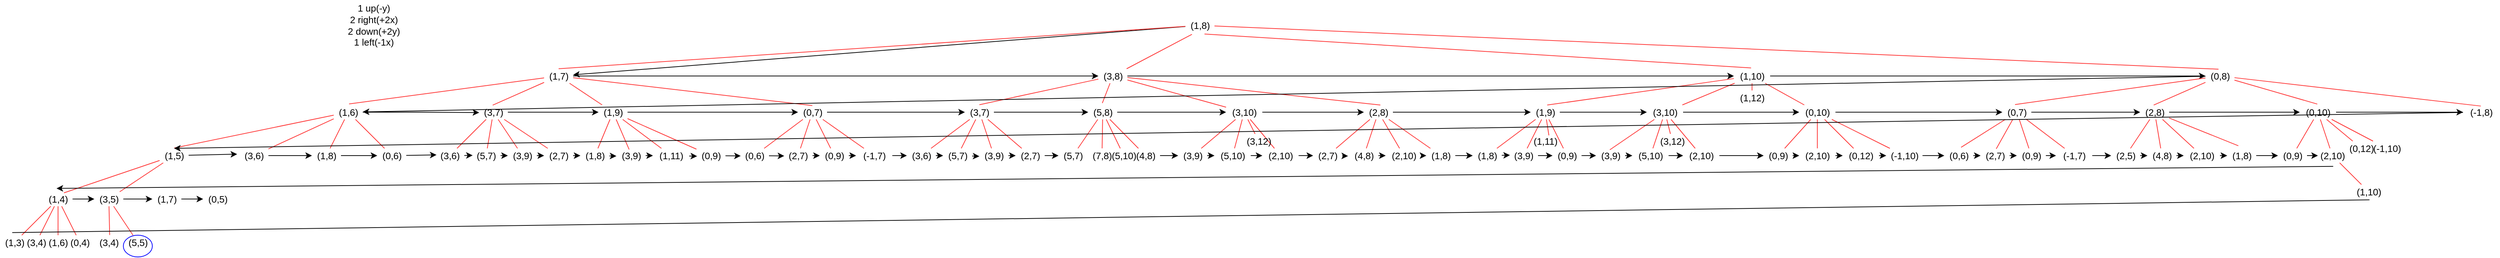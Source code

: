 <mxfile version="15.9.6" type="github">
  <diagram id="B6k4CGEWawJxauF2pvro" name="Page-1">
    <mxGraphModel dx="2467" dy="1638" grid="1" gridSize="10" guides="1" tooltips="1" connect="1" arrows="1" fold="1" page="1" pageScale="1" pageWidth="827" pageHeight="1169" math="0" shadow="0">
      <root>
        <mxCell id="0" />
        <mxCell id="1" parent="0" />
        <mxCell id="XFS7TE2Zkw54wjg-TtOD-16" style="rounded=0;orthogonalLoop=1;jettySize=auto;html=1;strokeWidth=1;fontSize=13;" parent="1" source="AMGMr02-MeVEU1D3Fm2n-2" target="AMGMr02-MeVEU1D3Fm2n-4" edge="1">
          <mxGeometry relative="1" as="geometry" />
        </mxCell>
        <mxCell id="XFS7TE2Zkw54wjg-TtOD-75" style="edgeStyle=none;rounded=0;orthogonalLoop=1;jettySize=auto;html=1;endArrow=none;endFill=0;strokeColor=#FF3333;fillColor=#f8cecc;exitX=0.224;exitY=1.124;exitDx=0;exitDy=0;exitPerimeter=0;strokeWidth=1;fontSize=13;" parent="1" source="AMGMr02-MeVEU1D3Fm2n-2" target="AMGMr02-MeVEU1D3Fm2n-5" edge="1">
          <mxGeometry relative="1" as="geometry" />
        </mxCell>
        <mxCell id="XFS7TE2Zkw54wjg-TtOD-76" style="edgeStyle=none;rounded=0;orthogonalLoop=1;jettySize=auto;html=1;endArrow=none;endFill=0;strokeColor=#FF3333;entryX=0.5;entryY=0;entryDx=0;entryDy=0;entryPerimeter=0;strokeWidth=1;fontSize=13;" parent="1" source="AMGMr02-MeVEU1D3Fm2n-2" target="AMGMr02-MeVEU1D3Fm2n-4" edge="1">
          <mxGeometry relative="1" as="geometry">
            <mxPoint x="310" y="-30" as="sourcePoint" />
          </mxGeometry>
        </mxCell>
        <mxCell id="XFS7TE2Zkw54wjg-TtOD-77" style="edgeStyle=none;rounded=0;orthogonalLoop=1;jettySize=auto;html=1;endArrow=none;endFill=0;strokeColor=#FF3333;entryX=0.474;entryY=-0.057;entryDx=0;entryDy=0;entryPerimeter=0;exitX=0.657;exitY=1.1;exitDx=0;exitDy=0;exitPerimeter=0;strokeWidth=1;fontSize=13;" parent="1" source="AMGMr02-MeVEU1D3Fm2n-2" target="AMGMr02-MeVEU1D3Fm2n-6" edge="1">
          <mxGeometry relative="1" as="geometry" />
        </mxCell>
        <mxCell id="XFS7TE2Zkw54wjg-TtOD-78" style="edgeStyle=none;rounded=0;orthogonalLoop=1;jettySize=auto;html=1;entryX=0.45;entryY=0.029;entryDx=0;entryDy=0;entryPerimeter=0;endArrow=none;endFill=0;strokeColor=#FF3333;strokeWidth=1;fontSize=13;" parent="1" source="AMGMr02-MeVEU1D3Fm2n-2" target="AMGMr02-MeVEU1D3Fm2n-7" edge="1">
          <mxGeometry relative="1" as="geometry" />
        </mxCell>
        <mxCell id="AMGMr02-MeVEU1D3Fm2n-2" value="&lt;div style=&quot;font-size: 13px;&quot;&gt;(1,8)&lt;/div&gt;" style="text;html=1;align=center;verticalAlign=middle;resizable=0;points=[];autosize=1;strokeColor=none;fillColor=none;strokeWidth=1;fontSize=13;" parent="1" vertex="1">
          <mxGeometry x="404" width="40" height="20" as="geometry" />
        </mxCell>
        <mxCell id="AMGMr02-MeVEU1D3Fm2n-3" value="1 up(-y)&lt;br style=&quot;font-size: 13px;&quot;&gt;&lt;div style=&quot;font-size: 13px;&quot;&gt;2 right(+2x)&lt;/div&gt;&lt;div style=&quot;font-size: 13px;&quot;&gt;2 down(+2y)&lt;/div&gt;&lt;div style=&quot;font-size: 13px;&quot;&gt;1 left(-1x)&lt;br style=&quot;font-size: 13px;&quot;&gt;&lt;/div&gt;" style="text;html=1;align=center;verticalAlign=middle;resizable=0;points=[];autosize=1;strokeColor=none;fillColor=none;strokeWidth=1;fontSize=13;" parent="1" vertex="1">
          <mxGeometry x="-760" y="-25" width="90" height="70" as="geometry" />
        </mxCell>
        <mxCell id="XFS7TE2Zkw54wjg-TtOD-17" style="edgeStyle=orthogonalEdgeStyle;rounded=0;orthogonalLoop=1;jettySize=auto;html=1;strokeWidth=1;fontSize=13;" parent="1" source="AMGMr02-MeVEU1D3Fm2n-4" target="AMGMr02-MeVEU1D3Fm2n-5" edge="1">
          <mxGeometry relative="1" as="geometry" />
        </mxCell>
        <mxCell id="XFS7TE2Zkw54wjg-TtOD-79" style="edgeStyle=none;rounded=0;orthogonalLoop=1;jettySize=auto;html=1;entryX=0.529;entryY=-0.071;entryDx=0;entryDy=0;entryPerimeter=0;endArrow=none;endFill=0;strokeColor=#FF3333;strokeWidth=1;fontSize=13;" parent="1" source="AMGMr02-MeVEU1D3Fm2n-4" target="AMGMr02-MeVEU1D3Fm2n-8" edge="1">
          <mxGeometry relative="1" as="geometry" />
        </mxCell>
        <mxCell id="XFS7TE2Zkw54wjg-TtOD-80" style="edgeStyle=none;rounded=0;orthogonalLoop=1;jettySize=auto;html=1;entryX=0.479;entryY=0.014;entryDx=0;entryDy=0;entryPerimeter=0;endArrow=none;endFill=0;strokeColor=#FF3333;strokeWidth=1;fontSize=13;" parent="1" source="AMGMr02-MeVEU1D3Fm2n-4" target="AMGMr02-MeVEU1D3Fm2n-9" edge="1">
          <mxGeometry relative="1" as="geometry" />
        </mxCell>
        <mxCell id="XFS7TE2Zkw54wjg-TtOD-81" style="edgeStyle=none;rounded=0;orthogonalLoop=1;jettySize=auto;html=1;endArrow=none;endFill=0;strokeColor=#FF3333;strokeWidth=1;fontSize=13;" parent="1" source="AMGMr02-MeVEU1D3Fm2n-4" target="AMGMr02-MeVEU1D3Fm2n-10" edge="1">
          <mxGeometry relative="1" as="geometry" />
        </mxCell>
        <mxCell id="XFS7TE2Zkw54wjg-TtOD-82" style="edgeStyle=none;rounded=0;orthogonalLoop=1;jettySize=auto;html=1;entryX=0.493;entryY=0.043;entryDx=0;entryDy=0;entryPerimeter=0;endArrow=none;endFill=0;strokeColor=#FF3333;strokeWidth=1;fontSize=13;" parent="1" source="AMGMr02-MeVEU1D3Fm2n-4" target="AMGMr02-MeVEU1D3Fm2n-11" edge="1">
          <mxGeometry relative="1" as="geometry" />
        </mxCell>
        <mxCell id="AMGMr02-MeVEU1D3Fm2n-4" value="(1,7)" style="text;html=1;align=center;verticalAlign=middle;resizable=0;points=[];autosize=1;strokeColor=none;fillColor=none;strokeWidth=1;fontSize=13;" parent="1" vertex="1">
          <mxGeometry x="-480" y="70" width="40" height="20" as="geometry" />
        </mxCell>
        <mxCell id="XFS7TE2Zkw54wjg-TtOD-19" style="edgeStyle=orthogonalEdgeStyle;rounded=0;orthogonalLoop=1;jettySize=auto;html=1;strokeWidth=1;fontSize=13;" parent="1" source="AMGMr02-MeVEU1D3Fm2n-5" target="AMGMr02-MeVEU1D3Fm2n-6" edge="1">
          <mxGeometry relative="1" as="geometry" />
        </mxCell>
        <mxCell id="XFS7TE2Zkw54wjg-TtOD-83" style="edgeStyle=none;rounded=0;orthogonalLoop=1;jettySize=auto;html=1;entryX=0.5;entryY=-0.014;entryDx=0;entryDy=0;entryPerimeter=0;endArrow=none;endFill=0;strokeColor=#FF3333;strokeWidth=1;fontSize=13;" parent="1" source="AMGMr02-MeVEU1D3Fm2n-5" target="AMGMr02-MeVEU1D3Fm2n-12" edge="1">
          <mxGeometry relative="1" as="geometry" />
        </mxCell>
        <mxCell id="XFS7TE2Zkw54wjg-TtOD-84" style="edgeStyle=none;rounded=0;orthogonalLoop=1;jettySize=auto;html=1;entryX=0.486;entryY=-0.129;entryDx=0;entryDy=0;entryPerimeter=0;endArrow=none;endFill=0;strokeColor=#FF3333;strokeWidth=1;fontSize=13;" parent="1" source="AMGMr02-MeVEU1D3Fm2n-5" target="AMGMr02-MeVEU1D3Fm2n-13" edge="1">
          <mxGeometry relative="1" as="geometry" />
        </mxCell>
        <mxCell id="XFS7TE2Zkw54wjg-TtOD-85" style="edgeStyle=none;rounded=0;orthogonalLoop=1;jettySize=auto;html=1;endArrow=none;endFill=0;strokeColor=#FF3333;strokeWidth=1;fontSize=13;" parent="1" source="AMGMr02-MeVEU1D3Fm2n-5" target="AMGMr02-MeVEU1D3Fm2n-14" edge="1">
          <mxGeometry relative="1" as="geometry" />
        </mxCell>
        <mxCell id="XFS7TE2Zkw54wjg-TtOD-86" style="edgeStyle=none;rounded=0;orthogonalLoop=1;jettySize=auto;html=1;entryX=0.567;entryY=0.009;entryDx=0;entryDy=0;entryPerimeter=0;endArrow=none;endFill=0;strokeColor=#FF3333;strokeWidth=1;fontSize=13;" parent="1" source="AMGMr02-MeVEU1D3Fm2n-5" target="AMGMr02-MeVEU1D3Fm2n-15" edge="1">
          <mxGeometry relative="1" as="geometry" />
        </mxCell>
        <mxCell id="AMGMr02-MeVEU1D3Fm2n-5" value="(3,8)" style="text;html=1;align=center;verticalAlign=middle;resizable=0;points=[];autosize=1;strokeColor=none;fillColor=none;strokeWidth=1;fontSize=13;" parent="1" vertex="1">
          <mxGeometry x="284" y="70" width="40" height="20" as="geometry" />
        </mxCell>
        <mxCell id="XFS7TE2Zkw54wjg-TtOD-20" style="edgeStyle=orthogonalEdgeStyle;rounded=0;orthogonalLoop=1;jettySize=auto;html=1;strokeWidth=1;fontSize=13;" parent="1" source="AMGMr02-MeVEU1D3Fm2n-6" target="AMGMr02-MeVEU1D3Fm2n-7" edge="1">
          <mxGeometry relative="1" as="geometry" />
        </mxCell>
        <mxCell id="XFS7TE2Zkw54wjg-TtOD-87" style="edgeStyle=none;rounded=0;orthogonalLoop=1;jettySize=auto;html=1;entryX=0.567;entryY=0.009;entryDx=0;entryDy=0;entryPerimeter=0;endArrow=none;endFill=0;strokeColor=#FF3333;strokeWidth=1;fontSize=13;" parent="1" source="AMGMr02-MeVEU1D3Fm2n-6" target="AMGMr02-MeVEU1D3Fm2n-16" edge="1">
          <mxGeometry relative="1" as="geometry" />
        </mxCell>
        <mxCell id="XFS7TE2Zkw54wjg-TtOD-88" style="edgeStyle=none;rounded=0;orthogonalLoop=1;jettySize=auto;html=1;endArrow=none;endFill=0;strokeColor=#FF3333;strokeWidth=1;fontSize=13;" parent="1" source="AMGMr02-MeVEU1D3Fm2n-6" target="AMGMr02-MeVEU1D3Fm2n-18" edge="1">
          <mxGeometry relative="1" as="geometry" />
        </mxCell>
        <mxCell id="XFS7TE2Zkw54wjg-TtOD-89" style="edgeStyle=none;rounded=0;orthogonalLoop=1;jettySize=auto;html=1;endArrow=none;endFill=0;strokeColor=#FF3333;strokeWidth=1;fontSize=13;" parent="1" source="AMGMr02-MeVEU1D3Fm2n-6" target="AMGMr02-MeVEU1D3Fm2n-19" edge="1">
          <mxGeometry relative="1" as="geometry" />
        </mxCell>
        <mxCell id="XFS7TE2Zkw54wjg-TtOD-90" style="edgeStyle=none;rounded=0;orthogonalLoop=1;jettySize=auto;html=1;endArrow=none;endFill=0;strokeColor=#FF3333;strokeWidth=1;fontSize=13;" parent="1" source="AMGMr02-MeVEU1D3Fm2n-6" target="AMGMr02-MeVEU1D3Fm2n-20" edge="1">
          <mxGeometry relative="1" as="geometry" />
        </mxCell>
        <mxCell id="AMGMr02-MeVEU1D3Fm2n-6" value="(1,10)" style="text;html=1;align=center;verticalAlign=middle;resizable=0;points=[];autosize=1;strokeColor=none;fillColor=none;strokeWidth=1;fontSize=13;" parent="1" vertex="1">
          <mxGeometry x="1160" y="70" width="50" height="20" as="geometry" />
        </mxCell>
        <mxCell id="XFS7TE2Zkw54wjg-TtOD-22" style="rounded=0;orthogonalLoop=1;jettySize=auto;html=1;strokeWidth=1;fontSize=13;" parent="1" source="AMGMr02-MeVEU1D3Fm2n-7" target="AMGMr02-MeVEU1D3Fm2n-8" edge="1">
          <mxGeometry relative="1" as="geometry" />
        </mxCell>
        <mxCell id="XFS7TE2Zkw54wjg-TtOD-91" style="edgeStyle=none;rounded=0;orthogonalLoop=1;jettySize=auto;html=1;entryX=0.438;entryY=-0.026;entryDx=0;entryDy=0;entryPerimeter=0;endArrow=none;endFill=0;strokeColor=#FF3333;strokeWidth=1;fontSize=13;" parent="1" source="AMGMr02-MeVEU1D3Fm2n-7" target="AMGMr02-MeVEU1D3Fm2n-21" edge="1">
          <mxGeometry relative="1" as="geometry" />
        </mxCell>
        <mxCell id="XFS7TE2Zkw54wjg-TtOD-92" style="edgeStyle=none;rounded=0;orthogonalLoop=1;jettySize=auto;html=1;entryX=0.466;entryY=0.009;entryDx=0;entryDy=0;entryPerimeter=0;endArrow=none;endFill=0;strokeColor=#FF3333;strokeWidth=1;fontSize=13;" parent="1" source="AMGMr02-MeVEU1D3Fm2n-7" target="AMGMr02-MeVEU1D3Fm2n-22" edge="1">
          <mxGeometry relative="1" as="geometry" />
        </mxCell>
        <mxCell id="XFS7TE2Zkw54wjg-TtOD-93" style="edgeStyle=none;rounded=0;orthogonalLoop=1;jettySize=auto;html=1;entryX=0.483;entryY=-0.06;entryDx=0;entryDy=0;entryPerimeter=0;endArrow=none;endFill=0;strokeColor=#FF3333;strokeWidth=1;fontSize=13;" parent="1" source="AMGMr02-MeVEU1D3Fm2n-7" target="AMGMr02-MeVEU1D3Fm2n-23" edge="1">
          <mxGeometry relative="1" as="geometry" />
        </mxCell>
        <mxCell id="XFS7TE2Zkw54wjg-TtOD-94" style="edgeStyle=none;rounded=0;orthogonalLoop=1;jettySize=auto;html=1;entryX=0.492;entryY=0.078;entryDx=0;entryDy=0;entryPerimeter=0;endArrow=none;endFill=0;strokeColor=#FF3333;strokeWidth=1;fontSize=13;" parent="1" source="AMGMr02-MeVEU1D3Fm2n-7" target="AMGMr02-MeVEU1D3Fm2n-24" edge="1">
          <mxGeometry relative="1" as="geometry" />
        </mxCell>
        <mxCell id="AMGMr02-MeVEU1D3Fm2n-7" value="(0,8)" style="text;html=1;align=center;verticalAlign=middle;resizable=0;points=[];autosize=1;strokeColor=none;fillColor=none;strokeWidth=1;fontSize=13;" parent="1" vertex="1">
          <mxGeometry x="1810" y="70" width="40" height="20" as="geometry" />
        </mxCell>
        <mxCell id="XFS7TE2Zkw54wjg-TtOD-23" style="edgeStyle=orthogonalEdgeStyle;rounded=0;orthogonalLoop=1;jettySize=auto;html=1;entryX=0.013;entryY=0.525;entryDx=0;entryDy=0;entryPerimeter=0;strokeWidth=1;fontSize=13;" parent="1" source="AMGMr02-MeVEU1D3Fm2n-8" target="AMGMr02-MeVEU1D3Fm2n-9" edge="1">
          <mxGeometry relative="1" as="geometry" />
        </mxCell>
        <mxCell id="XFS7TE2Zkw54wjg-TtOD-96" style="edgeStyle=none;rounded=0;orthogonalLoop=1;jettySize=auto;html=1;entryX=0.507;entryY=-0.026;entryDx=0;entryDy=0;entryPerimeter=0;endArrow=none;endFill=0;strokeColor=#FF3333;strokeWidth=1;fontSize=13;" parent="1" source="AMGMr02-MeVEU1D3Fm2n-8" target="AMGMr02-MeVEU1D3Fm2n-25" edge="1">
          <mxGeometry relative="1" as="geometry" />
        </mxCell>
        <mxCell id="XFS7TE2Zkw54wjg-TtOD-97" style="edgeStyle=none;rounded=0;orthogonalLoop=1;jettySize=auto;html=1;endArrow=none;endFill=0;strokeColor=#FF3333;strokeWidth=1;fontSize=13;" parent="1" source="AMGMr02-MeVEU1D3Fm2n-8" target="AMGMr02-MeVEU1D3Fm2n-26" edge="1">
          <mxGeometry relative="1" as="geometry" />
        </mxCell>
        <mxCell id="XFS7TE2Zkw54wjg-TtOD-98" style="edgeStyle=none;rounded=0;orthogonalLoop=1;jettySize=auto;html=1;endArrow=none;endFill=0;strokeColor=#FF3333;strokeWidth=1;fontSize=13;" parent="1" source="AMGMr02-MeVEU1D3Fm2n-8" target="AMGMr02-MeVEU1D3Fm2n-28" edge="1">
          <mxGeometry relative="1" as="geometry" />
        </mxCell>
        <mxCell id="XFS7TE2Zkw54wjg-TtOD-99" style="edgeStyle=none;rounded=0;orthogonalLoop=1;jettySize=auto;html=1;endArrow=none;endFill=0;strokeColor=#FF3333;strokeWidth=1;fontSize=13;" parent="1" source="AMGMr02-MeVEU1D3Fm2n-8" target="AMGMr02-MeVEU1D3Fm2n-29" edge="1">
          <mxGeometry relative="1" as="geometry" />
        </mxCell>
        <mxCell id="AMGMr02-MeVEU1D3Fm2n-8" value="(1,6)" style="text;html=1;align=center;verticalAlign=middle;resizable=0;points=[];autosize=1;strokeColor=none;fillColor=none;strokeWidth=1;fontSize=13;" parent="1" vertex="1">
          <mxGeometry x="-770" y="120" width="40" height="20" as="geometry" />
        </mxCell>
        <mxCell id="XFS7TE2Zkw54wjg-TtOD-24" style="edgeStyle=orthogonalEdgeStyle;rounded=0;orthogonalLoop=1;jettySize=auto;html=1;strokeWidth=1;fontSize=13;" parent="1" source="AMGMr02-MeVEU1D3Fm2n-9" target="AMGMr02-MeVEU1D3Fm2n-10" edge="1">
          <mxGeometry relative="1" as="geometry" />
        </mxCell>
        <mxCell id="XFS7TE2Zkw54wjg-TtOD-100" style="edgeStyle=none;rounded=0;orthogonalLoop=1;jettySize=auto;html=1;endArrow=none;endFill=0;strokeColor=#FF3333;strokeWidth=1;fontSize=13;" parent="1" source="AMGMr02-MeVEU1D3Fm2n-9" target="AMGMr02-MeVEU1D3Fm2n-30" edge="1">
          <mxGeometry relative="1" as="geometry" />
        </mxCell>
        <mxCell id="XFS7TE2Zkw54wjg-TtOD-101" style="edgeStyle=none;rounded=0;orthogonalLoop=1;jettySize=auto;html=1;endArrow=none;endFill=0;strokeColor=#FF3333;strokeWidth=1;fontSize=13;" parent="1" source="AMGMr02-MeVEU1D3Fm2n-9" target="AMGMr02-MeVEU1D3Fm2n-38" edge="1">
          <mxGeometry relative="1" as="geometry" />
        </mxCell>
        <mxCell id="XFS7TE2Zkw54wjg-TtOD-102" style="edgeStyle=none;rounded=0;orthogonalLoop=1;jettySize=auto;html=1;endArrow=none;endFill=0;strokeColor=#FF3333;strokeWidth=1;fontSize=13;" parent="1" source="AMGMr02-MeVEU1D3Fm2n-9" target="AMGMr02-MeVEU1D3Fm2n-39" edge="1">
          <mxGeometry relative="1" as="geometry" />
        </mxCell>
        <mxCell id="XFS7TE2Zkw54wjg-TtOD-103" style="edgeStyle=none;rounded=0;orthogonalLoop=1;jettySize=auto;html=1;endArrow=none;endFill=0;strokeColor=#FF3333;strokeWidth=1;fontSize=13;" parent="1" source="AMGMr02-MeVEU1D3Fm2n-9" target="XFS7TE2Zkw54wjg-TtOD-1" edge="1">
          <mxGeometry relative="1" as="geometry" />
        </mxCell>
        <mxCell id="AMGMr02-MeVEU1D3Fm2n-9" value="&lt;div style=&quot;font-size: 13px;&quot;&gt;(3,7)&lt;/div&gt;" style="text;html=1;align=center;verticalAlign=middle;resizable=0;points=[];autosize=1;strokeColor=none;fillColor=none;strokeWidth=1;fontSize=13;" parent="1" vertex="1">
          <mxGeometry x="-570" y="120" width="40" height="20" as="geometry" />
        </mxCell>
        <mxCell id="XFS7TE2Zkw54wjg-TtOD-25" style="edgeStyle=orthogonalEdgeStyle;rounded=0;orthogonalLoop=1;jettySize=auto;html=1;strokeWidth=1;fontSize=13;" parent="1" source="AMGMr02-MeVEU1D3Fm2n-10" target="AMGMr02-MeVEU1D3Fm2n-11" edge="1">
          <mxGeometry relative="1" as="geometry" />
        </mxCell>
        <mxCell id="XFS7TE2Zkw54wjg-TtOD-104" style="edgeStyle=none;rounded=0;orthogonalLoop=1;jettySize=auto;html=1;endArrow=none;endFill=0;strokeColor=#FF3333;strokeWidth=1;fontSize=13;" parent="1" source="AMGMr02-MeVEU1D3Fm2n-10" target="XFS7TE2Zkw54wjg-TtOD-2" edge="1">
          <mxGeometry relative="1" as="geometry" />
        </mxCell>
        <mxCell id="XFS7TE2Zkw54wjg-TtOD-105" style="edgeStyle=none;rounded=0;orthogonalLoop=1;jettySize=auto;html=1;entryX=0.43;entryY=0.078;entryDx=0;entryDy=0;entryPerimeter=0;endArrow=none;endFill=0;strokeColor=#FF3333;strokeWidth=1;fontSize=13;" parent="1" source="AMGMr02-MeVEU1D3Fm2n-10" target="XFS7TE2Zkw54wjg-TtOD-3" edge="1">
          <mxGeometry relative="1" as="geometry" />
        </mxCell>
        <mxCell id="XFS7TE2Zkw54wjg-TtOD-106" style="edgeStyle=none;rounded=0;orthogonalLoop=1;jettySize=auto;html=1;endArrow=none;endFill=0;strokeColor=#FF3333;strokeWidth=1;fontSize=13;" parent="1" source="AMGMr02-MeVEU1D3Fm2n-10" target="XFS7TE2Zkw54wjg-TtOD-4" edge="1">
          <mxGeometry relative="1" as="geometry" />
        </mxCell>
        <mxCell id="XFS7TE2Zkw54wjg-TtOD-107" style="edgeStyle=none;rounded=0;orthogonalLoop=1;jettySize=auto;html=1;endArrow=none;endFill=0;strokeColor=#FF3333;strokeWidth=1;fontSize=13;" parent="1" source="AMGMr02-MeVEU1D3Fm2n-10" target="XFS7TE2Zkw54wjg-TtOD-5" edge="1">
          <mxGeometry relative="1" as="geometry" />
        </mxCell>
        <mxCell id="AMGMr02-MeVEU1D3Fm2n-10" value="(1,9)" style="text;html=1;align=center;verticalAlign=middle;resizable=0;points=[];autosize=1;strokeColor=none;fillColor=none;strokeWidth=1;fontSize=13;" parent="1" vertex="1">
          <mxGeometry x="-405" y="120" width="40" height="20" as="geometry" />
        </mxCell>
        <mxCell id="XFS7TE2Zkw54wjg-TtOD-26" style="edgeStyle=orthogonalEdgeStyle;rounded=0;orthogonalLoop=1;jettySize=auto;html=1;strokeWidth=1;fontSize=13;" parent="1" source="AMGMr02-MeVEU1D3Fm2n-11" target="AMGMr02-MeVEU1D3Fm2n-12" edge="1">
          <mxGeometry relative="1" as="geometry" />
        </mxCell>
        <mxCell id="XFS7TE2Zkw54wjg-TtOD-108" style="edgeStyle=none;rounded=0;orthogonalLoop=1;jettySize=auto;html=1;endArrow=none;endFill=0;strokeColor=#FF3333;strokeWidth=1;fontSize=13;" parent="1" source="AMGMr02-MeVEU1D3Fm2n-11" target="XFS7TE2Zkw54wjg-TtOD-6" edge="1">
          <mxGeometry relative="1" as="geometry" />
        </mxCell>
        <mxCell id="XFS7TE2Zkw54wjg-TtOD-109" style="edgeStyle=none;rounded=0;orthogonalLoop=1;jettySize=auto;html=1;endArrow=none;endFill=0;strokeColor=#FF3333;strokeWidth=1;fontSize=13;" parent="1" source="AMGMr02-MeVEU1D3Fm2n-11" target="XFS7TE2Zkw54wjg-TtOD-7" edge="1">
          <mxGeometry relative="1" as="geometry" />
        </mxCell>
        <mxCell id="XFS7TE2Zkw54wjg-TtOD-110" style="edgeStyle=none;rounded=0;orthogonalLoop=1;jettySize=auto;html=1;endArrow=none;endFill=0;strokeColor=#FF3333;strokeWidth=1;fontSize=13;" parent="1" source="AMGMr02-MeVEU1D3Fm2n-11" target="XFS7TE2Zkw54wjg-TtOD-8" edge="1">
          <mxGeometry relative="1" as="geometry" />
        </mxCell>
        <mxCell id="XFS7TE2Zkw54wjg-TtOD-111" style="edgeStyle=none;rounded=0;orthogonalLoop=1;jettySize=auto;html=1;endArrow=none;endFill=0;strokeColor=#FF3333;strokeWidth=1;fontSize=13;" parent="1" source="AMGMr02-MeVEU1D3Fm2n-11" target="XFS7TE2Zkw54wjg-TtOD-9" edge="1">
          <mxGeometry relative="1" as="geometry" />
        </mxCell>
        <mxCell id="AMGMr02-MeVEU1D3Fm2n-11" value="(0,7)" style="text;html=1;align=center;verticalAlign=middle;resizable=0;points=[];autosize=1;strokeColor=none;fillColor=none;strokeWidth=1;fontSize=13;" parent="1" vertex="1">
          <mxGeometry x="-130" y="120" width="40" height="20" as="geometry" />
        </mxCell>
        <mxCell id="XFS7TE2Zkw54wjg-TtOD-27" style="edgeStyle=orthogonalEdgeStyle;rounded=0;orthogonalLoop=1;jettySize=auto;html=1;entryX=0;entryY=0.5;entryDx=0;entryDy=0;entryPerimeter=0;strokeWidth=1;fontSize=13;" parent="1" source="AMGMr02-MeVEU1D3Fm2n-12" target="AMGMr02-MeVEU1D3Fm2n-13" edge="1">
          <mxGeometry relative="1" as="geometry" />
        </mxCell>
        <mxCell id="XFS7TE2Zkw54wjg-TtOD-112" style="edgeStyle=none;rounded=0;orthogonalLoop=1;jettySize=auto;html=1;endArrow=none;endFill=0;strokeColor=#FF3333;strokeWidth=1;fontSize=13;" parent="1" source="AMGMr02-MeVEU1D3Fm2n-12" target="XFS7TE2Zkw54wjg-TtOD-10" edge="1">
          <mxGeometry relative="1" as="geometry" />
        </mxCell>
        <mxCell id="XFS7TE2Zkw54wjg-TtOD-113" style="edgeStyle=none;rounded=0;orthogonalLoop=1;jettySize=auto;html=1;endArrow=none;endFill=0;strokeColor=#FF3333;strokeWidth=1;fontSize=13;" parent="1" source="AMGMr02-MeVEU1D3Fm2n-12" target="XFS7TE2Zkw54wjg-TtOD-11" edge="1">
          <mxGeometry relative="1" as="geometry" />
        </mxCell>
        <mxCell id="XFS7TE2Zkw54wjg-TtOD-114" style="edgeStyle=none;rounded=0;orthogonalLoop=1;jettySize=auto;html=1;endArrow=none;endFill=0;strokeColor=#FF3333;strokeWidth=1;fontSize=13;" parent="1" source="AMGMr02-MeVEU1D3Fm2n-12" target="XFS7TE2Zkw54wjg-TtOD-13" edge="1">
          <mxGeometry relative="1" as="geometry" />
        </mxCell>
        <mxCell id="XFS7TE2Zkw54wjg-TtOD-115" style="edgeStyle=none;rounded=0;orthogonalLoop=1;jettySize=auto;html=1;endArrow=none;endFill=0;strokeColor=#FF3333;strokeWidth=1;fontSize=13;" parent="1" source="AMGMr02-MeVEU1D3Fm2n-12" target="XFS7TE2Zkw54wjg-TtOD-14" edge="1">
          <mxGeometry relative="1" as="geometry" />
        </mxCell>
        <mxCell id="AMGMr02-MeVEU1D3Fm2n-12" value="(3,7)" style="text;html=1;align=center;verticalAlign=middle;resizable=0;points=[];autosize=1;strokeColor=none;fillColor=none;strokeWidth=1;fontSize=13;" parent="1" vertex="1">
          <mxGeometry x="100" y="120" width="40" height="20" as="geometry" />
        </mxCell>
        <mxCell id="XFS7TE2Zkw54wjg-TtOD-29" style="edgeStyle=orthogonalEdgeStyle;rounded=0;orthogonalLoop=1;jettySize=auto;html=1;strokeWidth=1;fontSize=13;" parent="1" source="AMGMr02-MeVEU1D3Fm2n-13" target="AMGMr02-MeVEU1D3Fm2n-14" edge="1">
          <mxGeometry relative="1" as="geometry" />
        </mxCell>
        <mxCell id="XFS7TE2Zkw54wjg-TtOD-116" style="edgeStyle=none;rounded=0;orthogonalLoop=1;jettySize=auto;html=1;endArrow=none;endFill=0;strokeColor=#FF3333;strokeWidth=1;fontSize=13;" parent="1" source="AMGMr02-MeVEU1D3Fm2n-13" target="XFS7TE2Zkw54wjg-TtOD-62" edge="1">
          <mxGeometry relative="1" as="geometry" />
        </mxCell>
        <mxCell id="XFS7TE2Zkw54wjg-TtOD-117" style="edgeStyle=none;rounded=0;orthogonalLoop=1;jettySize=auto;html=1;endArrow=none;endFill=0;strokeColor=#FF3333;strokeWidth=1;fontSize=13;" parent="1" source="AMGMr02-MeVEU1D3Fm2n-13" target="XFS7TE2Zkw54wjg-TtOD-63" edge="1">
          <mxGeometry relative="1" as="geometry" />
        </mxCell>
        <mxCell id="XFS7TE2Zkw54wjg-TtOD-118" style="edgeStyle=none;rounded=0;orthogonalLoop=1;jettySize=auto;html=1;endArrow=none;endFill=0;strokeColor=#FF3333;strokeWidth=1;fontSize=13;" parent="1" source="AMGMr02-MeVEU1D3Fm2n-13" target="XFS7TE2Zkw54wjg-TtOD-64" edge="1">
          <mxGeometry relative="1" as="geometry" />
        </mxCell>
        <mxCell id="XFS7TE2Zkw54wjg-TtOD-119" style="edgeStyle=none;rounded=0;orthogonalLoop=1;jettySize=auto;html=1;endArrow=none;endFill=0;strokeColor=#FF3333;strokeWidth=1;fontSize=13;" parent="1" source="AMGMr02-MeVEU1D3Fm2n-13" target="XFS7TE2Zkw54wjg-TtOD-65" edge="1">
          <mxGeometry relative="1" as="geometry" />
        </mxCell>
        <mxCell id="AMGMr02-MeVEU1D3Fm2n-13" value="(5,8)" style="text;html=1;align=center;verticalAlign=middle;resizable=0;points=[];autosize=1;strokeColor=none;fillColor=none;strokeWidth=1;fontSize=13;" parent="1" vertex="1">
          <mxGeometry x="270" y="120" width="40" height="20" as="geometry" />
        </mxCell>
        <mxCell id="XFS7TE2Zkw54wjg-TtOD-30" style="edgeStyle=orthogonalEdgeStyle;rounded=0;orthogonalLoop=1;jettySize=auto;html=1;strokeWidth=1;fontSize=13;" parent="1" source="AMGMr02-MeVEU1D3Fm2n-14" target="AMGMr02-MeVEU1D3Fm2n-15" edge="1">
          <mxGeometry relative="1" as="geometry" />
        </mxCell>
        <mxCell id="XFS7TE2Zkw54wjg-TtOD-120" style="edgeStyle=none;rounded=0;orthogonalLoop=1;jettySize=auto;html=1;endArrow=none;endFill=0;strokeColor=#FF3333;strokeWidth=1;fontSize=13;" parent="1" source="AMGMr02-MeVEU1D3Fm2n-14" target="XFS7TE2Zkw54wjg-TtOD-66" edge="1">
          <mxGeometry relative="1" as="geometry" />
        </mxCell>
        <mxCell id="XFS7TE2Zkw54wjg-TtOD-121" style="edgeStyle=none;rounded=0;orthogonalLoop=1;jettySize=auto;html=1;endArrow=none;endFill=0;strokeColor=#FF3333;strokeWidth=1;fontSize=13;" parent="1" source="AMGMr02-MeVEU1D3Fm2n-14" target="XFS7TE2Zkw54wjg-TtOD-67" edge="1">
          <mxGeometry relative="1" as="geometry" />
        </mxCell>
        <mxCell id="XFS7TE2Zkw54wjg-TtOD-122" style="edgeStyle=none;rounded=0;orthogonalLoop=1;jettySize=auto;html=1;endArrow=none;endFill=0;strokeColor=#FF3333;strokeWidth=1;fontSize=13;" parent="1" source="AMGMr02-MeVEU1D3Fm2n-14" target="XFS7TE2Zkw54wjg-TtOD-69" edge="1">
          <mxGeometry relative="1" as="geometry" />
        </mxCell>
        <mxCell id="XFS7TE2Zkw54wjg-TtOD-123" style="edgeStyle=none;rounded=0;orthogonalLoop=1;jettySize=auto;html=1;endArrow=none;endFill=0;strokeColor=#FF3333;strokeWidth=1;fontSize=13;" parent="1" source="AMGMr02-MeVEU1D3Fm2n-14" target="XFS7TE2Zkw54wjg-TtOD-68" edge="1">
          <mxGeometry relative="1" as="geometry" />
        </mxCell>
        <mxCell id="AMGMr02-MeVEU1D3Fm2n-14" value="(3,10)" style="text;html=1;align=center;verticalAlign=middle;resizable=0;points=[];autosize=1;strokeColor=none;fillColor=none;strokeWidth=1;fontSize=13;" parent="1" vertex="1">
          <mxGeometry x="460" y="120" width="50" height="20" as="geometry" />
        </mxCell>
        <mxCell id="XFS7TE2Zkw54wjg-TtOD-31" style="edgeStyle=orthogonalEdgeStyle;rounded=0;orthogonalLoop=1;jettySize=auto;html=1;strokeWidth=1;fontSize=13;" parent="1" source="AMGMr02-MeVEU1D3Fm2n-15" target="AMGMr02-MeVEU1D3Fm2n-16" edge="1">
          <mxGeometry relative="1" as="geometry" />
        </mxCell>
        <mxCell id="XFS7TE2Zkw54wjg-TtOD-124" style="edgeStyle=none;rounded=0;orthogonalLoop=1;jettySize=auto;html=1;endArrow=none;endFill=0;strokeColor=#FF3333;strokeWidth=1;fontSize=13;" parent="1" source="AMGMr02-MeVEU1D3Fm2n-15" target="XFS7TE2Zkw54wjg-TtOD-70" edge="1">
          <mxGeometry relative="1" as="geometry" />
        </mxCell>
        <mxCell id="XFS7TE2Zkw54wjg-TtOD-125" style="edgeStyle=none;rounded=0;orthogonalLoop=1;jettySize=auto;html=1;endArrow=none;endFill=0;strokeColor=#FF3333;strokeWidth=1;fontSize=13;" parent="1" source="AMGMr02-MeVEU1D3Fm2n-15" target="XFS7TE2Zkw54wjg-TtOD-71" edge="1">
          <mxGeometry relative="1" as="geometry" />
        </mxCell>
        <mxCell id="XFS7TE2Zkw54wjg-TtOD-126" style="edgeStyle=none;rounded=0;orthogonalLoop=1;jettySize=auto;html=1;endArrow=none;endFill=0;strokeColor=#FF3333;strokeWidth=1;fontSize=13;" parent="1" source="AMGMr02-MeVEU1D3Fm2n-15" target="XFS7TE2Zkw54wjg-TtOD-72" edge="1">
          <mxGeometry relative="1" as="geometry" />
        </mxCell>
        <mxCell id="XFS7TE2Zkw54wjg-TtOD-127" style="edgeStyle=none;rounded=0;orthogonalLoop=1;jettySize=auto;html=1;endArrow=none;endFill=0;strokeColor=#FF3333;strokeWidth=1;fontSize=13;" parent="1" source="AMGMr02-MeVEU1D3Fm2n-15" target="XFS7TE2Zkw54wjg-TtOD-73" edge="1">
          <mxGeometry relative="1" as="geometry">
            <mxPoint x="766" y="180" as="targetPoint" />
          </mxGeometry>
        </mxCell>
        <mxCell id="AMGMr02-MeVEU1D3Fm2n-15" value="&lt;div style=&quot;font-size: 13px;&quot;&gt;(2,8)&lt;/div&gt;" style="text;html=1;align=center;verticalAlign=middle;resizable=0;points=[];autosize=1;strokeColor=none;fillColor=none;strokeWidth=1;fontSize=13;" parent="1" vertex="1">
          <mxGeometry x="650" y="120" width="40" height="20" as="geometry" />
        </mxCell>
        <mxCell id="XFS7TE2Zkw54wjg-TtOD-34" style="edgeStyle=orthogonalEdgeStyle;rounded=0;orthogonalLoop=1;jettySize=auto;html=1;strokeWidth=1;fontSize=13;" parent="1" source="AMGMr02-MeVEU1D3Fm2n-16" target="AMGMr02-MeVEU1D3Fm2n-18" edge="1">
          <mxGeometry relative="1" as="geometry" />
        </mxCell>
        <mxCell id="jOsJUiyBOm83HNr5dXLv-4" style="edgeStyle=none;rounded=0;orthogonalLoop=1;jettySize=auto;html=1;endArrow=none;endFill=0;strokeColor=#FF3333;strokeWidth=1;fontSize=13;" parent="1" source="AMGMr02-MeVEU1D3Fm2n-16" target="XFS7TE2Zkw54wjg-TtOD-128" edge="1">
          <mxGeometry relative="1" as="geometry" />
        </mxCell>
        <mxCell id="jOsJUiyBOm83HNr5dXLv-5" style="edgeStyle=none;rounded=0;orthogonalLoop=1;jettySize=auto;html=1;endArrow=none;endFill=0;strokeColor=#FF3333;strokeWidth=1;fontSize=13;" parent="1" source="AMGMr02-MeVEU1D3Fm2n-16" target="XFS7TE2Zkw54wjg-TtOD-129" edge="1">
          <mxGeometry relative="1" as="geometry" />
        </mxCell>
        <mxCell id="jOsJUiyBOm83HNr5dXLv-6" style="edgeStyle=none;rounded=0;orthogonalLoop=1;jettySize=auto;html=1;entryX=0.6;entryY=0.1;entryDx=0;entryDy=0;entryPerimeter=0;endArrow=none;endFill=0;strokeColor=#FF3333;strokeWidth=1;fontSize=13;" parent="1" source="AMGMr02-MeVEU1D3Fm2n-16" target="jOsJUiyBOm83HNr5dXLv-1" edge="1">
          <mxGeometry relative="1" as="geometry" />
        </mxCell>
        <mxCell id="jOsJUiyBOm83HNr5dXLv-7" style="edgeStyle=none;rounded=0;orthogonalLoop=1;jettySize=auto;html=1;endArrow=none;endFill=0;strokeColor=#FF3333;strokeWidth=1;fontSize=13;" parent="1" source="AMGMr02-MeVEU1D3Fm2n-16" target="jOsJUiyBOm83HNr5dXLv-3" edge="1">
          <mxGeometry relative="1" as="geometry" />
        </mxCell>
        <mxCell id="AMGMr02-MeVEU1D3Fm2n-16" value="(1,9)" style="text;html=1;align=center;verticalAlign=middle;resizable=0;points=[];autosize=1;strokeColor=none;fillColor=none;strokeWidth=1;fontSize=13;" parent="1" vertex="1">
          <mxGeometry x="880" y="120" width="40" height="20" as="geometry" />
        </mxCell>
        <mxCell id="jOsJUiyBOm83HNr5dXLv-12" style="edgeStyle=none;rounded=0;orthogonalLoop=1;jettySize=auto;html=1;entryX=0.475;entryY=0.1;entryDx=0;entryDy=0;entryPerimeter=0;endArrow=none;endFill=0;strokeColor=#FF3333;strokeWidth=1;fontSize=13;" parent="1" source="AMGMr02-MeVEU1D3Fm2n-18" target="jOsJUiyBOm83HNr5dXLv-8" edge="1">
          <mxGeometry relative="1" as="geometry" />
        </mxCell>
        <mxCell id="jOsJUiyBOm83HNr5dXLv-13" style="edgeStyle=none;rounded=0;orthogonalLoop=1;jettySize=auto;html=1;endArrow=none;endFill=0;strokeColor=#FF3333;strokeWidth=1;fontSize=13;" parent="1" source="AMGMr02-MeVEU1D3Fm2n-18" target="jOsJUiyBOm83HNr5dXLv-9" edge="1">
          <mxGeometry relative="1" as="geometry" />
        </mxCell>
        <mxCell id="jOsJUiyBOm83HNr5dXLv-14" style="edgeStyle=none;rounded=0;orthogonalLoop=1;jettySize=auto;html=1;endArrow=none;endFill=0;strokeColor=#FF3333;strokeWidth=1;fontSize=13;" parent="1" source="AMGMr02-MeVEU1D3Fm2n-18" target="jOsJUiyBOm83HNr5dXLv-10" edge="1">
          <mxGeometry relative="1" as="geometry" />
        </mxCell>
        <mxCell id="jOsJUiyBOm83HNr5dXLv-15" style="edgeStyle=none;rounded=0;orthogonalLoop=1;jettySize=auto;html=1;endArrow=none;endFill=0;strokeColor=#FF3333;strokeWidth=1;fontSize=13;" parent="1" source="AMGMr02-MeVEU1D3Fm2n-18" target="jOsJUiyBOm83HNr5dXLv-11" edge="1">
          <mxGeometry relative="1" as="geometry" />
        </mxCell>
        <mxCell id="zu6eTqbJhcZAeGWWIPId-44" style="edgeStyle=none;rounded=0;orthogonalLoop=1;jettySize=auto;html=1;fontSize=13;endArrow=classic;endFill=1;strokeColor=#000000;strokeWidth=1;" edge="1" parent="1" source="AMGMr02-MeVEU1D3Fm2n-18" target="AMGMr02-MeVEU1D3Fm2n-20">
          <mxGeometry relative="1" as="geometry" />
        </mxCell>
        <mxCell id="AMGMr02-MeVEU1D3Fm2n-18" value="(3,10)" style="text;html=1;align=center;verticalAlign=middle;resizable=0;points=[];autosize=1;strokeColor=none;fillColor=none;strokeWidth=1;fontSize=13;" parent="1" vertex="1">
          <mxGeometry x="1040" y="120" width="50" height="20" as="geometry" />
        </mxCell>
        <mxCell id="AMGMr02-MeVEU1D3Fm2n-19" value="(1,12)" style="text;html=1;align=center;verticalAlign=middle;resizable=0;points=[];autosize=1;strokeColor=none;fillColor=none;strokeWidth=1;fontSize=13;" parent="1" vertex="1">
          <mxGeometry x="1160" y="100" width="50" height="20" as="geometry" />
        </mxCell>
        <mxCell id="XFS7TE2Zkw54wjg-TtOD-37" style="edgeStyle=orthogonalEdgeStyle;rounded=0;orthogonalLoop=1;jettySize=auto;html=1;strokeWidth=1;fontSize=13;" parent="1" source="AMGMr02-MeVEU1D3Fm2n-20" target="AMGMr02-MeVEU1D3Fm2n-21" edge="1">
          <mxGeometry relative="1" as="geometry" />
        </mxCell>
        <mxCell id="zu6eTqbJhcZAeGWWIPId-17" style="edgeStyle=none;rounded=0;orthogonalLoop=1;jettySize=auto;html=1;endArrow=none;endFill=0;strokeColor=#FF3333;strokeWidth=1;fontSize=13;" edge="1" parent="1" source="AMGMr02-MeVEU1D3Fm2n-20" target="zu6eTqbJhcZAeGWWIPId-3">
          <mxGeometry relative="1" as="geometry" />
        </mxCell>
        <mxCell id="zu6eTqbJhcZAeGWWIPId-18" style="edgeStyle=none;rounded=0;orthogonalLoop=1;jettySize=auto;html=1;endArrow=none;endFill=0;strokeColor=#FF3333;strokeWidth=1;fontSize=13;" edge="1" parent="1" source="AMGMr02-MeVEU1D3Fm2n-20" target="zu6eTqbJhcZAeGWWIPId-4">
          <mxGeometry relative="1" as="geometry" />
        </mxCell>
        <mxCell id="zu6eTqbJhcZAeGWWIPId-19" style="edgeStyle=none;rounded=0;orthogonalLoop=1;jettySize=auto;html=1;endArrow=none;endFill=0;strokeColor=#FF3333;strokeWidth=1;fontSize=13;" edge="1" parent="1" source="AMGMr02-MeVEU1D3Fm2n-20" target="zu6eTqbJhcZAeGWWIPId-6">
          <mxGeometry relative="1" as="geometry" />
        </mxCell>
        <mxCell id="zu6eTqbJhcZAeGWWIPId-20" style="edgeStyle=none;rounded=0;orthogonalLoop=1;jettySize=auto;html=1;endArrow=none;endFill=0;strokeColor=#FF3333;strokeWidth=1;fontSize=13;" edge="1" parent="1" source="AMGMr02-MeVEU1D3Fm2n-20" target="zu6eTqbJhcZAeGWWIPId-5">
          <mxGeometry relative="1" as="geometry" />
        </mxCell>
        <mxCell id="AMGMr02-MeVEU1D3Fm2n-20" value="(0,10)" style="text;html=1;align=center;verticalAlign=middle;resizable=0;points=[];autosize=1;strokeColor=none;fillColor=none;strokeWidth=1;fontSize=13;" parent="1" vertex="1">
          <mxGeometry x="1250" y="120" width="50" height="20" as="geometry" />
        </mxCell>
        <mxCell id="XFS7TE2Zkw54wjg-TtOD-39" style="edgeStyle=orthogonalEdgeStyle;rounded=0;orthogonalLoop=1;jettySize=auto;html=1;strokeWidth=1;fontSize=13;" parent="1" source="AMGMr02-MeVEU1D3Fm2n-21" target="AMGMr02-MeVEU1D3Fm2n-22" edge="1">
          <mxGeometry relative="1" as="geometry" />
        </mxCell>
        <mxCell id="zu6eTqbJhcZAeGWWIPId-48" style="edgeStyle=none;rounded=0;orthogonalLoop=1;jettySize=auto;html=1;entryX=0.58;entryY=-0.074;entryDx=0;entryDy=0;entryPerimeter=0;fontSize=13;endArrow=none;endFill=0;strokeColor=#FF3333;strokeWidth=1;" edge="1" parent="1" source="AMGMr02-MeVEU1D3Fm2n-21" target="zu6eTqbJhcZAeGWWIPId-30">
          <mxGeometry relative="1" as="geometry" />
        </mxCell>
        <mxCell id="zu6eTqbJhcZAeGWWIPId-49" style="edgeStyle=none;rounded=0;orthogonalLoop=1;jettySize=auto;html=1;entryX=0.541;entryY=0.032;entryDx=0;entryDy=0;entryPerimeter=0;fontSize=13;endArrow=none;endFill=0;strokeColor=#FF3333;strokeWidth=1;" edge="1" parent="1" source="AMGMr02-MeVEU1D3Fm2n-21" target="zu6eTqbJhcZAeGWWIPId-32">
          <mxGeometry relative="1" as="geometry" />
        </mxCell>
        <mxCell id="zu6eTqbJhcZAeGWWIPId-50" style="edgeStyle=none;rounded=0;orthogonalLoop=1;jettySize=auto;html=1;fontSize=13;endArrow=none;endFill=0;strokeColor=#FF3333;strokeWidth=1;" edge="1" parent="1" source="AMGMr02-MeVEU1D3Fm2n-21" target="zu6eTqbJhcZAeGWWIPId-33">
          <mxGeometry relative="1" as="geometry" />
        </mxCell>
        <mxCell id="zu6eTqbJhcZAeGWWIPId-51" style="edgeStyle=none;rounded=0;orthogonalLoop=1;jettySize=auto;html=1;fontSize=13;endArrow=none;endFill=0;strokeColor=#FF3333;strokeWidth=1;" edge="1" parent="1" source="AMGMr02-MeVEU1D3Fm2n-21" target="zu6eTqbJhcZAeGWWIPId-34">
          <mxGeometry relative="1" as="geometry" />
        </mxCell>
        <mxCell id="AMGMr02-MeVEU1D3Fm2n-21" value="(0,7)" style="text;html=1;align=center;verticalAlign=middle;resizable=0;points=[];autosize=1;strokeColor=none;fillColor=none;strokeWidth=1;fontSize=13;" parent="1" vertex="1">
          <mxGeometry x="1530" y="120" width="40" height="20" as="geometry" />
        </mxCell>
        <mxCell id="XFS7TE2Zkw54wjg-TtOD-40" style="edgeStyle=orthogonalEdgeStyle;rounded=0;orthogonalLoop=1;jettySize=auto;html=1;strokeWidth=1;fontSize=13;" parent="1" source="AMGMr02-MeVEU1D3Fm2n-22" target="AMGMr02-MeVEU1D3Fm2n-23" edge="1">
          <mxGeometry relative="1" as="geometry" />
        </mxCell>
        <mxCell id="zu6eTqbJhcZAeGWWIPId-52" style="edgeStyle=none;rounded=0;orthogonalLoop=1;jettySize=auto;html=1;fontSize=13;endArrow=none;endFill=0;strokeColor=#FF3333;strokeWidth=1;" edge="1" parent="1" source="AMGMr02-MeVEU1D3Fm2n-22" target="zu6eTqbJhcZAeGWWIPId-35">
          <mxGeometry relative="1" as="geometry" />
        </mxCell>
        <mxCell id="zu6eTqbJhcZAeGWWIPId-53" style="edgeStyle=none;rounded=0;orthogonalLoop=1;jettySize=auto;html=1;fontSize=13;endArrow=none;endFill=0;strokeColor=#FF3333;strokeWidth=1;" edge="1" parent="1" source="AMGMr02-MeVEU1D3Fm2n-22" target="zu6eTqbJhcZAeGWWIPId-36">
          <mxGeometry relative="1" as="geometry" />
        </mxCell>
        <mxCell id="zu6eTqbJhcZAeGWWIPId-54" style="edgeStyle=none;rounded=0;orthogonalLoop=1;jettySize=auto;html=1;fontSize=13;endArrow=none;endFill=0;strokeColor=#FF3333;strokeWidth=1;" edge="1" parent="1" source="AMGMr02-MeVEU1D3Fm2n-22" target="zu6eTqbJhcZAeGWWIPId-37">
          <mxGeometry relative="1" as="geometry" />
        </mxCell>
        <mxCell id="zu6eTqbJhcZAeGWWIPId-55" style="edgeStyle=none;rounded=0;orthogonalLoop=1;jettySize=auto;html=1;entryX=0.383;entryY=-0.179;entryDx=0;entryDy=0;entryPerimeter=0;fontSize=13;endArrow=none;endFill=0;strokeColor=#FF3333;strokeWidth=1;" edge="1" parent="1" source="AMGMr02-MeVEU1D3Fm2n-22" target="zu6eTqbJhcZAeGWWIPId-38">
          <mxGeometry relative="1" as="geometry" />
        </mxCell>
        <mxCell id="AMGMr02-MeVEU1D3Fm2n-22" value="(2,8)" style="text;html=1;align=center;verticalAlign=middle;resizable=0;points=[];autosize=1;strokeColor=none;fillColor=none;strokeWidth=1;fontSize=13;" parent="1" vertex="1">
          <mxGeometry x="1720" y="120" width="40" height="20" as="geometry" />
        </mxCell>
        <mxCell id="XFS7TE2Zkw54wjg-TtOD-58" style="edgeStyle=none;rounded=0;orthogonalLoop=1;jettySize=auto;html=1;endArrow=classic;endFill=1;strokeColor=#000000;strokeWidth=1;fontSize=13;" parent="1" source="AMGMr02-MeVEU1D3Fm2n-23" target="AMGMr02-MeVEU1D3Fm2n-24" edge="1">
          <mxGeometry relative="1" as="geometry" />
        </mxCell>
        <mxCell id="zu6eTqbJhcZAeGWWIPId-56" style="edgeStyle=none;rounded=0;orthogonalLoop=1;jettySize=auto;html=1;fontSize=13;endArrow=none;endFill=0;strokeColor=#FF3333;strokeWidth=1;" edge="1" parent="1" source="AMGMr02-MeVEU1D3Fm2n-23" target="zu6eTqbJhcZAeGWWIPId-40">
          <mxGeometry relative="1" as="geometry" />
        </mxCell>
        <mxCell id="zu6eTqbJhcZAeGWWIPId-57" style="edgeStyle=none;rounded=0;orthogonalLoop=1;jettySize=auto;html=1;fontSize=13;endArrow=none;endFill=0;strokeColor=#FF3333;strokeWidth=1;" edge="1" parent="1" source="AMGMr02-MeVEU1D3Fm2n-23" target="zu6eTqbJhcZAeGWWIPId-41">
          <mxGeometry relative="1" as="geometry" />
        </mxCell>
        <mxCell id="zu6eTqbJhcZAeGWWIPId-58" style="edgeStyle=none;rounded=0;orthogonalLoop=1;jettySize=auto;html=1;fontSize=13;endArrow=none;endFill=0;strokeColor=#FF3333;strokeWidth=1;" edge="1" parent="1" source="AMGMr02-MeVEU1D3Fm2n-23" target="zu6eTqbJhcZAeGWWIPId-42">
          <mxGeometry relative="1" as="geometry" />
        </mxCell>
        <mxCell id="zu6eTqbJhcZAeGWWIPId-59" style="edgeStyle=none;rounded=0;orthogonalLoop=1;jettySize=auto;html=1;fontSize=13;endArrow=none;endFill=0;strokeColor=#FF3333;strokeWidth=1;" edge="1" parent="1" source="AMGMr02-MeVEU1D3Fm2n-23" target="zu6eTqbJhcZAeGWWIPId-43">
          <mxGeometry relative="1" as="geometry" />
        </mxCell>
        <mxCell id="AMGMr02-MeVEU1D3Fm2n-23" value="(0,10)" style="text;html=1;align=center;verticalAlign=middle;resizable=0;points=[];autosize=1;strokeColor=none;fillColor=none;strokeWidth=1;fontSize=13;" parent="1" vertex="1">
          <mxGeometry x="1940" y="120" width="50" height="20" as="geometry" />
        </mxCell>
        <mxCell id="XFS7TE2Zkw54wjg-TtOD-59" style="edgeStyle=none;rounded=0;orthogonalLoop=1;jettySize=auto;html=1;endArrow=classic;endFill=1;strokeColor=#000000;entryX=0.5;entryY=0;entryDx=0;entryDy=0;entryPerimeter=0;strokeWidth=1;fontSize=13;" parent="1" source="AMGMr02-MeVEU1D3Fm2n-24" target="AMGMr02-MeVEU1D3Fm2n-25" edge="1">
          <mxGeometry relative="1" as="geometry" />
        </mxCell>
        <mxCell id="AMGMr02-MeVEU1D3Fm2n-24" value="(-1,8)" style="text;html=1;align=center;verticalAlign=middle;resizable=0;points=[];autosize=1;strokeColor=none;fillColor=none;strokeWidth=1;fontSize=13;" parent="1" vertex="1">
          <mxGeometry x="2165" y="120" width="50" height="20" as="geometry" />
        </mxCell>
        <mxCell id="zu6eTqbJhcZAeGWWIPId-8" style="rounded=0;orthogonalLoop=1;jettySize=auto;html=1;strokeColor=#FF3333;endArrow=none;endFill=0;strokeWidth=1;fontSize=13;" edge="1" parent="1" source="AMGMr02-MeVEU1D3Fm2n-25" target="zu6eTqbJhcZAeGWWIPId-7">
          <mxGeometry relative="1" as="geometry" />
        </mxCell>
        <mxCell id="zu6eTqbJhcZAeGWWIPId-15" style="edgeStyle=none;rounded=0;orthogonalLoop=1;jettySize=auto;html=1;entryX=0.703;entryY=0.074;entryDx=0;entryDy=0;entryPerimeter=0;endArrow=none;endFill=0;strokeColor=#FF3333;strokeWidth=1;fontSize=13;" edge="1" parent="1" source="AMGMr02-MeVEU1D3Fm2n-25" target="zu6eTqbJhcZAeGWWIPId-14">
          <mxGeometry relative="1" as="geometry" />
        </mxCell>
        <mxCell id="zu6eTqbJhcZAeGWWIPId-60" style="edgeStyle=none;rounded=0;orthogonalLoop=1;jettySize=auto;html=1;fontSize=13;endArrow=classic;endFill=1;strokeColor=#000000;strokeWidth=1;entryX=-0.078;entryY=0.4;entryDx=0;entryDy=0;entryPerimeter=0;" edge="1" parent="1" source="AMGMr02-MeVEU1D3Fm2n-25" target="AMGMr02-MeVEU1D3Fm2n-26">
          <mxGeometry relative="1" as="geometry">
            <mxPoint x="-930" y="190" as="targetPoint" />
          </mxGeometry>
        </mxCell>
        <mxCell id="AMGMr02-MeVEU1D3Fm2n-25" value="(1,5)" style="text;html=1;align=center;verticalAlign=middle;resizable=0;points=[];autosize=1;strokeColor=none;fillColor=none;strokeWidth=1;fontSize=13;" parent="1" vertex="1">
          <mxGeometry x="-1010" y="180" width="40" height="20" as="geometry" />
        </mxCell>
        <mxCell id="zu6eTqbJhcZAeGWWIPId-61" style="edgeStyle=none;rounded=0;orthogonalLoop=1;jettySize=auto;html=1;fontSize=13;endArrow=classic;endFill=1;strokeColor=#000000;strokeWidth=1;" edge="1" parent="1" source="AMGMr02-MeVEU1D3Fm2n-26" target="AMGMr02-MeVEU1D3Fm2n-28">
          <mxGeometry relative="1" as="geometry" />
        </mxCell>
        <mxCell id="AMGMr02-MeVEU1D3Fm2n-26" value="(3,6)" style="text;html=1;align=center;verticalAlign=middle;resizable=0;points=[];autosize=1;strokeColor=none;fillColor=none;strokeWidth=1;fontSize=13;" parent="1" vertex="1">
          <mxGeometry x="-900" y="180" width="40" height="20" as="geometry" />
        </mxCell>
        <mxCell id="zu6eTqbJhcZAeGWWIPId-62" style="edgeStyle=none;rounded=0;orthogonalLoop=1;jettySize=auto;html=1;fontSize=13;endArrow=classic;endFill=1;strokeColor=#000000;strokeWidth=1;" edge="1" parent="1" source="AMGMr02-MeVEU1D3Fm2n-28" target="AMGMr02-MeVEU1D3Fm2n-29">
          <mxGeometry relative="1" as="geometry" />
        </mxCell>
        <mxCell id="AMGMr02-MeVEU1D3Fm2n-28" value="(1,8)" style="text;html=1;align=center;verticalAlign=middle;resizable=0;points=[];autosize=1;strokeColor=none;fillColor=none;strokeWidth=1;fontSize=13;" parent="1" vertex="1">
          <mxGeometry x="-800" y="180" width="40" height="20" as="geometry" />
        </mxCell>
        <mxCell id="zu6eTqbJhcZAeGWWIPId-64" style="edgeStyle=none;rounded=0;orthogonalLoop=1;jettySize=auto;html=1;entryX=0.041;entryY=0.453;entryDx=0;entryDy=0;entryPerimeter=0;fontSize=13;endArrow=classic;endFill=1;strokeColor=#000000;strokeWidth=1;" edge="1" parent="1" source="AMGMr02-MeVEU1D3Fm2n-29" target="AMGMr02-MeVEU1D3Fm2n-30">
          <mxGeometry relative="1" as="geometry" />
        </mxCell>
        <mxCell id="AMGMr02-MeVEU1D3Fm2n-29" value="(0,6)" style="text;html=1;align=center;verticalAlign=middle;resizable=0;points=[];autosize=1;strokeColor=none;fillColor=none;strokeWidth=1;fontSize=13;" parent="1" vertex="1">
          <mxGeometry x="-710" y="180" width="40" height="20" as="geometry" />
        </mxCell>
        <mxCell id="zu6eTqbJhcZAeGWWIPId-71" style="edgeStyle=none;rounded=0;orthogonalLoop=1;jettySize=auto;html=1;entryX=0.038;entryY=0.486;entryDx=0;entryDy=0;entryPerimeter=0;fontSize=13;endArrow=classic;endFill=1;strokeColor=#000000;strokeWidth=1;" edge="1" parent="1" source="AMGMr02-MeVEU1D3Fm2n-30" target="AMGMr02-MeVEU1D3Fm2n-38">
          <mxGeometry relative="1" as="geometry" />
        </mxCell>
        <mxCell id="AMGMr02-MeVEU1D3Fm2n-30" value="(3,6)" style="text;html=1;align=center;verticalAlign=middle;resizable=0;points=[];autosize=1;strokeColor=none;fillColor=none;strokeWidth=1;fontSize=13;" parent="1" vertex="1">
          <mxGeometry x="-630" y="180" width="40" height="20" as="geometry" />
        </mxCell>
        <mxCell id="zu6eTqbJhcZAeGWWIPId-72" style="edgeStyle=none;rounded=0;orthogonalLoop=1;jettySize=auto;html=1;fontSize=13;endArrow=classic;endFill=1;strokeColor=#000000;strokeWidth=1;" edge="1" parent="1" source="AMGMr02-MeVEU1D3Fm2n-38" target="AMGMr02-MeVEU1D3Fm2n-39">
          <mxGeometry relative="1" as="geometry" />
        </mxCell>
        <mxCell id="AMGMr02-MeVEU1D3Fm2n-38" value="(5,7)" style="text;html=1;align=center;verticalAlign=middle;resizable=0;points=[];autosize=1;strokeColor=none;fillColor=none;strokeWidth=1;fontSize=13;" parent="1" vertex="1">
          <mxGeometry x="-580" y="180" width="40" height="20" as="geometry" />
        </mxCell>
        <mxCell id="zu6eTqbJhcZAeGWWIPId-73" style="edgeStyle=none;rounded=0;orthogonalLoop=1;jettySize=auto;html=1;fontSize=13;endArrow=classic;endFill=1;strokeColor=#000000;strokeWidth=1;" edge="1" parent="1" source="AMGMr02-MeVEU1D3Fm2n-39" target="XFS7TE2Zkw54wjg-TtOD-1">
          <mxGeometry relative="1" as="geometry" />
        </mxCell>
        <mxCell id="AMGMr02-MeVEU1D3Fm2n-39" value="(3,9)" style="text;html=1;align=center;verticalAlign=middle;resizable=0;points=[];autosize=1;strokeColor=none;fillColor=none;strokeWidth=1;fontSize=13;" parent="1" vertex="1">
          <mxGeometry x="-530" y="180" width="40" height="20" as="geometry" />
        </mxCell>
        <mxCell id="zu6eTqbJhcZAeGWWIPId-74" style="edgeStyle=none;rounded=0;orthogonalLoop=1;jettySize=auto;html=1;fontSize=13;endArrow=classic;endFill=1;strokeColor=#000000;strokeWidth=1;" edge="1" parent="1" source="XFS7TE2Zkw54wjg-TtOD-1" target="XFS7TE2Zkw54wjg-TtOD-2">
          <mxGeometry relative="1" as="geometry" />
        </mxCell>
        <mxCell id="XFS7TE2Zkw54wjg-TtOD-1" value="(2,7)" style="text;html=1;align=center;verticalAlign=middle;resizable=0;points=[];autosize=1;strokeColor=none;fillColor=none;strokeWidth=1;fontSize=13;" parent="1" vertex="1">
          <mxGeometry x="-480" y="180" width="40" height="20" as="geometry" />
        </mxCell>
        <mxCell id="zu6eTqbJhcZAeGWWIPId-78" style="edgeStyle=none;rounded=0;orthogonalLoop=1;jettySize=auto;html=1;entryX=-0.01;entryY=0.533;entryDx=0;entryDy=0;entryPerimeter=0;fontSize=13;endArrow=classic;endFill=1;strokeColor=#000000;strokeWidth=1;" edge="1" parent="1" source="XFS7TE2Zkw54wjg-TtOD-2" target="XFS7TE2Zkw54wjg-TtOD-3">
          <mxGeometry relative="1" as="geometry" />
        </mxCell>
        <mxCell id="XFS7TE2Zkw54wjg-TtOD-2" value="(1,8)" style="text;html=1;align=center;verticalAlign=middle;resizable=0;points=[];autosize=1;strokeColor=none;fillColor=none;strokeWidth=1;fontSize=13;" parent="1" vertex="1">
          <mxGeometry x="-430" y="180" width="40" height="20" as="geometry" />
        </mxCell>
        <mxCell id="zu6eTqbJhcZAeGWWIPId-79" style="edgeStyle=none;rounded=0;orthogonalLoop=1;jettySize=auto;html=1;fontSize=13;endArrow=classic;endFill=1;strokeColor=#000000;strokeWidth=1;" edge="1" parent="1" source="XFS7TE2Zkw54wjg-TtOD-3" target="XFS7TE2Zkw54wjg-TtOD-4">
          <mxGeometry relative="1" as="geometry" />
        </mxCell>
        <mxCell id="XFS7TE2Zkw54wjg-TtOD-3" value="(3,9)" style="text;html=1;align=center;verticalAlign=middle;resizable=0;points=[];autosize=1;strokeColor=none;fillColor=none;strokeWidth=1;fontSize=13;" parent="1" vertex="1">
          <mxGeometry x="-380" y="180" width="40" height="20" as="geometry" />
        </mxCell>
        <mxCell id="zu6eTqbJhcZAeGWWIPId-80" style="edgeStyle=none;rounded=0;orthogonalLoop=1;jettySize=auto;html=1;entryX=0.023;entryY=0.543;entryDx=0;entryDy=0;entryPerimeter=0;fontSize=13;endArrow=classic;endFill=1;strokeColor=#000000;strokeWidth=1;" edge="1" parent="1" source="XFS7TE2Zkw54wjg-TtOD-4" target="XFS7TE2Zkw54wjg-TtOD-5">
          <mxGeometry relative="1" as="geometry" />
        </mxCell>
        <mxCell id="XFS7TE2Zkw54wjg-TtOD-4" value="(1,11)" style="text;html=1;align=center;verticalAlign=middle;resizable=0;points=[];autosize=1;strokeColor=none;fillColor=none;strokeWidth=1;fontSize=13;" parent="1" vertex="1">
          <mxGeometry x="-330" y="180" width="50" height="20" as="geometry" />
        </mxCell>
        <mxCell id="zu6eTqbJhcZAeGWWIPId-81" style="edgeStyle=none;rounded=0;orthogonalLoop=1;jettySize=auto;html=1;entryX=0.025;entryY=0.525;entryDx=0;entryDy=0;entryPerimeter=0;fontSize=13;endArrow=classic;endFill=1;strokeColor=#000000;strokeWidth=1;" edge="1" parent="1" source="XFS7TE2Zkw54wjg-TtOD-5" target="XFS7TE2Zkw54wjg-TtOD-6">
          <mxGeometry relative="1" as="geometry" />
        </mxCell>
        <mxCell id="XFS7TE2Zkw54wjg-TtOD-5" value="&lt;div style=&quot;font-size: 13px;&quot;&gt;(0,9)&lt;/div&gt;" style="text;html=1;align=center;verticalAlign=middle;resizable=0;points=[];autosize=1;strokeColor=none;fillColor=none;strokeWidth=1;fontSize=13;" parent="1" vertex="1">
          <mxGeometry x="-270" y="180" width="40" height="20" as="geometry" />
        </mxCell>
        <mxCell id="zu6eTqbJhcZAeGWWIPId-82" style="edgeStyle=none;rounded=0;orthogonalLoop=1;jettySize=auto;html=1;entryX=0.025;entryY=0.525;entryDx=0;entryDy=0;entryPerimeter=0;fontSize=13;endArrow=classic;endFill=1;strokeColor=#000000;strokeWidth=1;" edge="1" parent="1" source="XFS7TE2Zkw54wjg-TtOD-6" target="XFS7TE2Zkw54wjg-TtOD-7">
          <mxGeometry relative="1" as="geometry" />
        </mxCell>
        <mxCell id="XFS7TE2Zkw54wjg-TtOD-6" value="(0,6)" style="text;html=1;align=center;verticalAlign=middle;resizable=0;points=[];autosize=1;strokeColor=none;fillColor=none;strokeWidth=1;fontSize=13;" parent="1" vertex="1">
          <mxGeometry x="-210" y="180" width="40" height="20" as="geometry" />
        </mxCell>
        <mxCell id="zu6eTqbJhcZAeGWWIPId-83" style="edgeStyle=none;rounded=0;orthogonalLoop=1;jettySize=auto;html=1;fontSize=13;endArrow=classic;endFill=1;strokeColor=#000000;strokeWidth=1;" edge="1" parent="1" source="XFS7TE2Zkw54wjg-TtOD-7" target="XFS7TE2Zkw54wjg-TtOD-8">
          <mxGeometry relative="1" as="geometry" />
        </mxCell>
        <mxCell id="XFS7TE2Zkw54wjg-TtOD-7" value="(2,7)" style="text;html=1;align=center;verticalAlign=middle;resizable=0;points=[];autosize=1;strokeColor=none;fillColor=none;strokeWidth=1;fontSize=13;" parent="1" vertex="1">
          <mxGeometry x="-150" y="180" width="40" height="20" as="geometry" />
        </mxCell>
        <mxCell id="zu6eTqbJhcZAeGWWIPId-84" style="edgeStyle=none;rounded=0;orthogonalLoop=1;jettySize=auto;html=1;fontSize=13;endArrow=classic;endFill=1;strokeColor=#000000;strokeWidth=1;" edge="1" parent="1" source="XFS7TE2Zkw54wjg-TtOD-8" target="XFS7TE2Zkw54wjg-TtOD-9">
          <mxGeometry relative="1" as="geometry" />
        </mxCell>
        <mxCell id="XFS7TE2Zkw54wjg-TtOD-8" value="&lt;div style=&quot;font-size: 13px;&quot;&gt;(0,9)&lt;/div&gt;" style="text;html=1;align=center;verticalAlign=middle;resizable=0;points=[];autosize=1;strokeColor=none;fillColor=none;strokeWidth=1;fontSize=13;" parent="1" vertex="1">
          <mxGeometry x="-100" y="180" width="40" height="20" as="geometry" />
        </mxCell>
        <mxCell id="zu6eTqbJhcZAeGWWIPId-85" style="edgeStyle=none;rounded=0;orthogonalLoop=1;jettySize=auto;html=1;fontSize=13;endArrow=classic;endFill=1;strokeColor=#000000;strokeWidth=1;" edge="1" parent="1" source="XFS7TE2Zkw54wjg-TtOD-9" target="XFS7TE2Zkw54wjg-TtOD-10">
          <mxGeometry relative="1" as="geometry" />
        </mxCell>
        <mxCell id="XFS7TE2Zkw54wjg-TtOD-9" value="(-1,7)" style="text;html=1;align=center;verticalAlign=middle;resizable=0;points=[];autosize=1;strokeColor=none;fillColor=none;strokeWidth=1;fontSize=13;" parent="1" vertex="1">
          <mxGeometry x="-50" y="180" width="50" height="20" as="geometry" />
        </mxCell>
        <mxCell id="zu6eTqbJhcZAeGWWIPId-86" style="edgeStyle=none;rounded=0;orthogonalLoop=1;jettySize=auto;html=1;entryX=0;entryY=0.5;entryDx=0;entryDy=0;entryPerimeter=0;fontSize=13;endArrow=classic;endFill=1;strokeColor=#000000;strokeWidth=1;" edge="1" parent="1" source="XFS7TE2Zkw54wjg-TtOD-10" target="XFS7TE2Zkw54wjg-TtOD-11">
          <mxGeometry relative="1" as="geometry" />
        </mxCell>
        <mxCell id="XFS7TE2Zkw54wjg-TtOD-10" value="(3,6)" style="text;html=1;align=center;verticalAlign=middle;resizable=0;points=[];autosize=1;strokeColor=none;fillColor=none;strokeWidth=1;fontSize=13;" parent="1" vertex="1">
          <mxGeometry x="20" y="180" width="40" height="20" as="geometry" />
        </mxCell>
        <mxCell id="zu6eTqbJhcZAeGWWIPId-87" style="edgeStyle=none;rounded=0;orthogonalLoop=1;jettySize=auto;html=1;entryX=0;entryY=0.55;entryDx=0;entryDy=0;entryPerimeter=0;fontSize=13;endArrow=classic;endFill=1;strokeColor=#000000;strokeWidth=1;" edge="1" parent="1" source="XFS7TE2Zkw54wjg-TtOD-11" target="XFS7TE2Zkw54wjg-TtOD-13">
          <mxGeometry relative="1" as="geometry" />
        </mxCell>
        <mxCell id="XFS7TE2Zkw54wjg-TtOD-11" value="(5,7)" style="text;html=1;align=center;verticalAlign=middle;resizable=0;points=[];autosize=1;strokeColor=none;fillColor=none;strokeWidth=1;fontSize=13;" parent="1" vertex="1">
          <mxGeometry x="70" y="180" width="40" height="20" as="geometry" />
        </mxCell>
        <mxCell id="zu6eTqbJhcZAeGWWIPId-88" style="edgeStyle=none;rounded=0;orthogonalLoop=1;jettySize=auto;html=1;fontSize=13;endArrow=classic;endFill=1;strokeColor=#000000;strokeWidth=1;" edge="1" parent="1" source="XFS7TE2Zkw54wjg-TtOD-13" target="XFS7TE2Zkw54wjg-TtOD-14">
          <mxGeometry relative="1" as="geometry" />
        </mxCell>
        <mxCell id="XFS7TE2Zkw54wjg-TtOD-13" value="(3,9)" style="text;html=1;align=center;verticalAlign=middle;resizable=0;points=[];autosize=1;strokeColor=none;fillColor=none;strokeWidth=1;fontSize=13;" parent="1" vertex="1">
          <mxGeometry x="120" y="180" width="40" height="20" as="geometry" />
        </mxCell>
        <mxCell id="zu6eTqbJhcZAeGWWIPId-89" style="edgeStyle=none;rounded=0;orthogonalLoop=1;jettySize=auto;html=1;fontSize=13;endArrow=classic;endFill=1;strokeColor=#000000;strokeWidth=1;" edge="1" parent="1" source="XFS7TE2Zkw54wjg-TtOD-14" target="XFS7TE2Zkw54wjg-TtOD-62">
          <mxGeometry relative="1" as="geometry" />
        </mxCell>
        <mxCell id="XFS7TE2Zkw54wjg-TtOD-14" value="(2,7)" style="text;html=1;align=center;verticalAlign=middle;resizable=0;points=[];autosize=1;strokeColor=none;fillColor=none;strokeWidth=1;fontSize=13;" parent="1" vertex="1">
          <mxGeometry x="170" y="180" width="40" height="20" as="geometry" />
        </mxCell>
        <mxCell id="XFS7TE2Zkw54wjg-TtOD-62" value="(5,7)" style="text;html=1;align=center;verticalAlign=middle;resizable=0;points=[];autosize=1;strokeColor=none;fillColor=none;strokeWidth=1;fontSize=13;" parent="1" vertex="1">
          <mxGeometry x="229" y="180" width="40" height="20" as="geometry" />
        </mxCell>
        <mxCell id="XFS7TE2Zkw54wjg-TtOD-63" value="(7,8)" style="text;html=1;align=center;verticalAlign=middle;resizable=0;points=[];autosize=1;strokeColor=none;fillColor=none;strokeWidth=1;fontSize=13;" parent="1" vertex="1">
          <mxGeometry x="269" y="180" width="40" height="20" as="geometry" />
        </mxCell>
        <mxCell id="XFS7TE2Zkw54wjg-TtOD-64" value="(5,10)" style="text;html=1;align=center;verticalAlign=middle;resizable=0;points=[];autosize=1;strokeColor=none;fillColor=none;strokeWidth=1;fontSize=13;" parent="1" vertex="1">
          <mxGeometry x="294" y="180" width="50" height="20" as="geometry" />
        </mxCell>
        <mxCell id="zu6eTqbJhcZAeGWWIPId-90" style="edgeStyle=none;rounded=0;orthogonalLoop=1;jettySize=auto;html=1;fontSize=13;endArrow=classic;endFill=1;strokeColor=#000000;strokeWidth=1;" edge="1" parent="1" source="XFS7TE2Zkw54wjg-TtOD-65" target="XFS7TE2Zkw54wjg-TtOD-66">
          <mxGeometry relative="1" as="geometry" />
        </mxCell>
        <mxCell id="XFS7TE2Zkw54wjg-TtOD-65" value="(4,8)" style="text;html=1;align=center;verticalAlign=middle;resizable=0;points=[];autosize=1;strokeColor=none;fillColor=none;strokeWidth=1;fontSize=13;" parent="1" vertex="1">
          <mxGeometry x="329" y="180" width="40" height="20" as="geometry" />
        </mxCell>
        <mxCell id="zu6eTqbJhcZAeGWWIPId-91" style="edgeStyle=none;rounded=0;orthogonalLoop=1;jettySize=auto;html=1;fontSize=13;endArrow=classic;endFill=1;strokeColor=#000000;strokeWidth=1;" edge="1" parent="1" source="XFS7TE2Zkw54wjg-TtOD-66" target="XFS7TE2Zkw54wjg-TtOD-67">
          <mxGeometry relative="1" as="geometry" />
        </mxCell>
        <mxCell id="XFS7TE2Zkw54wjg-TtOD-66" value="(3,9)" style="text;html=1;align=center;verticalAlign=middle;resizable=0;points=[];autosize=1;strokeColor=none;fillColor=none;strokeWidth=1;fontSize=13;" parent="1" vertex="1">
          <mxGeometry x="394" y="180" width="40" height="20" as="geometry" />
        </mxCell>
        <mxCell id="zu6eTqbJhcZAeGWWIPId-92" style="edgeStyle=none;rounded=0;orthogonalLoop=1;jettySize=auto;html=1;fontSize=13;endArrow=classic;endFill=1;strokeColor=#000000;strokeWidth=1;" edge="1" parent="1" source="XFS7TE2Zkw54wjg-TtOD-67" target="XFS7TE2Zkw54wjg-TtOD-68">
          <mxGeometry relative="1" as="geometry" />
        </mxCell>
        <mxCell id="XFS7TE2Zkw54wjg-TtOD-67" value="(5,10)" style="text;html=1;align=center;verticalAlign=middle;resizable=0;points=[];autosize=1;strokeColor=none;fillColor=none;strokeWidth=1;fontSize=13;" parent="1" vertex="1">
          <mxGeometry x="444" y="180" width="50" height="20" as="geometry" />
        </mxCell>
        <mxCell id="zu6eTqbJhcZAeGWWIPId-93" style="edgeStyle=none;rounded=0;orthogonalLoop=1;jettySize=auto;html=1;fontSize=13;endArrow=classic;endFill=1;strokeColor=#000000;strokeWidth=1;" edge="1" parent="1" source="XFS7TE2Zkw54wjg-TtOD-68" target="XFS7TE2Zkw54wjg-TtOD-70">
          <mxGeometry relative="1" as="geometry" />
        </mxCell>
        <mxCell id="XFS7TE2Zkw54wjg-TtOD-68" value="(2,10)" style="text;html=1;align=center;verticalAlign=middle;resizable=0;points=[];autosize=1;strokeColor=none;fillColor=none;strokeWidth=1;fontSize=13;" parent="1" vertex="1">
          <mxGeometry x="510" y="180" width="50" height="20" as="geometry" />
        </mxCell>
        <mxCell id="XFS7TE2Zkw54wjg-TtOD-69" value="(3,12)" style="text;html=1;align=center;verticalAlign=middle;resizable=0;points=[];autosize=1;strokeColor=none;fillColor=none;strokeWidth=1;fontSize=13;" parent="1" vertex="1">
          <mxGeometry x="480" y="160" width="50" height="20" as="geometry" />
        </mxCell>
        <mxCell id="zu6eTqbJhcZAeGWWIPId-94" style="edgeStyle=none;rounded=0;orthogonalLoop=1;jettySize=auto;html=1;entryX=-0.046;entryY=0.529;entryDx=0;entryDy=0;entryPerimeter=0;fontSize=13;endArrow=classic;endFill=1;strokeColor=#000000;strokeWidth=1;" edge="1" parent="1" source="XFS7TE2Zkw54wjg-TtOD-70" target="XFS7TE2Zkw54wjg-TtOD-71">
          <mxGeometry relative="1" as="geometry" />
        </mxCell>
        <mxCell id="XFS7TE2Zkw54wjg-TtOD-70" value="(2,7)" style="text;html=1;align=center;verticalAlign=middle;resizable=0;points=[];autosize=1;strokeColor=none;fillColor=none;strokeWidth=1;fontSize=13;" parent="1" vertex="1">
          <mxGeometry x="580" y="180" width="40" height="20" as="geometry" />
        </mxCell>
        <mxCell id="zu6eTqbJhcZAeGWWIPId-95" style="edgeStyle=none;rounded=0;orthogonalLoop=1;jettySize=auto;html=1;fontSize=13;endArrow=classic;endFill=1;strokeColor=#000000;strokeWidth=1;" edge="1" parent="1" source="XFS7TE2Zkw54wjg-TtOD-71" target="XFS7TE2Zkw54wjg-TtOD-72">
          <mxGeometry relative="1" as="geometry" />
        </mxCell>
        <mxCell id="XFS7TE2Zkw54wjg-TtOD-71" value="(4,8)" style="text;html=1;align=center;verticalAlign=middle;resizable=0;points=[];autosize=1;strokeColor=none;fillColor=none;strokeWidth=1;fontSize=13;" parent="1" vertex="1">
          <mxGeometry x="630" y="180" width="40" height="20" as="geometry" />
        </mxCell>
        <mxCell id="zu6eTqbJhcZAeGWWIPId-96" style="edgeStyle=none;rounded=0;orthogonalLoop=1;jettySize=auto;html=1;fontSize=13;endArrow=classic;endFill=1;strokeColor=#000000;strokeWidth=1;" edge="1" parent="1" source="XFS7TE2Zkw54wjg-TtOD-72" target="XFS7TE2Zkw54wjg-TtOD-73">
          <mxGeometry relative="1" as="geometry" />
        </mxCell>
        <mxCell id="XFS7TE2Zkw54wjg-TtOD-72" value="(2,10)" style="text;html=1;align=center;verticalAlign=middle;resizable=0;points=[];autosize=1;strokeColor=none;fillColor=none;strokeWidth=1;fontSize=13;" parent="1" vertex="1">
          <mxGeometry x="680" y="180" width="50" height="20" as="geometry" />
        </mxCell>
        <mxCell id="zu6eTqbJhcZAeGWWIPId-97" style="edgeStyle=none;rounded=0;orthogonalLoop=1;jettySize=auto;html=1;fontSize=13;endArrow=classic;endFill=1;strokeColor=#000000;strokeWidth=1;" edge="1" parent="1" source="XFS7TE2Zkw54wjg-TtOD-73" target="XFS7TE2Zkw54wjg-TtOD-128">
          <mxGeometry relative="1" as="geometry" />
        </mxCell>
        <mxCell id="XFS7TE2Zkw54wjg-TtOD-73" value="(1,8)" style="text;html=1;align=center;verticalAlign=middle;resizable=0;points=[];autosize=1;strokeColor=none;fillColor=none;strokeWidth=1;fontSize=13;" parent="1" vertex="1">
          <mxGeometry x="736" y="180" width="40" height="20" as="geometry" />
        </mxCell>
        <mxCell id="zu6eTqbJhcZAeGWWIPId-98" style="edgeStyle=none;rounded=0;orthogonalLoop=1;jettySize=auto;html=1;entryX=0.032;entryY=0.471;entryDx=0;entryDy=0;entryPerimeter=0;fontSize=13;endArrow=classic;endFill=1;strokeColor=#000000;strokeWidth=1;" edge="1" parent="1" source="XFS7TE2Zkw54wjg-TtOD-128" target="XFS7TE2Zkw54wjg-TtOD-129">
          <mxGeometry relative="1" as="geometry" />
        </mxCell>
        <mxCell id="XFS7TE2Zkw54wjg-TtOD-128" value="(1,8)" style="text;html=1;align=center;verticalAlign=middle;resizable=0;points=[];autosize=1;strokeColor=none;fillColor=none;strokeWidth=1;fontSize=13;" parent="1" vertex="1">
          <mxGeometry x="800" y="180" width="40" height="20" as="geometry" />
        </mxCell>
        <mxCell id="zu6eTqbJhcZAeGWWIPId-100" style="edgeStyle=none;rounded=0;orthogonalLoop=1;jettySize=auto;html=1;fontSize=13;endArrow=classic;endFill=1;strokeColor=#000000;strokeWidth=1;" edge="1" parent="1" source="XFS7TE2Zkw54wjg-TtOD-129" target="jOsJUiyBOm83HNr5dXLv-3">
          <mxGeometry relative="1" as="geometry" />
        </mxCell>
        <mxCell id="XFS7TE2Zkw54wjg-TtOD-129" value="(3,9)" style="text;html=1;align=center;verticalAlign=middle;resizable=0;points=[];autosize=1;strokeColor=none;fillColor=none;strokeWidth=1;fontSize=13;" parent="1" vertex="1">
          <mxGeometry x="850" y="180" width="40" height="20" as="geometry" />
        </mxCell>
        <mxCell id="jOsJUiyBOm83HNr5dXLv-1" value="(1,11)" style="text;html=1;align=center;verticalAlign=middle;resizable=0;points=[];autosize=1;strokeColor=none;fillColor=none;strokeWidth=1;fontSize=13;" parent="1" vertex="1">
          <mxGeometry x="875" y="160" width="50" height="20" as="geometry" />
        </mxCell>
        <mxCell id="zu6eTqbJhcZAeGWWIPId-101" style="edgeStyle=none;rounded=0;orthogonalLoop=1;jettySize=auto;html=1;fontSize=13;endArrow=classic;endFill=1;strokeColor=#000000;strokeWidth=1;" edge="1" parent="1" source="jOsJUiyBOm83HNr5dXLv-3" target="jOsJUiyBOm83HNr5dXLv-8">
          <mxGeometry relative="1" as="geometry" />
        </mxCell>
        <mxCell id="jOsJUiyBOm83HNr5dXLv-3" value="(0,9)" style="text;html=1;align=center;verticalAlign=middle;resizable=0;points=[];autosize=1;strokeColor=none;fillColor=none;strokeWidth=1;fontSize=13;" parent="1" vertex="1">
          <mxGeometry x="910" y="180" width="40" height="20" as="geometry" />
        </mxCell>
        <mxCell id="zu6eTqbJhcZAeGWWIPId-102" style="edgeStyle=none;rounded=0;orthogonalLoop=1;jettySize=auto;html=1;fontSize=13;endArrow=classic;endFill=1;strokeColor=#000000;strokeWidth=1;" edge="1" parent="1" source="jOsJUiyBOm83HNr5dXLv-8" target="jOsJUiyBOm83HNr5dXLv-9">
          <mxGeometry relative="1" as="geometry" />
        </mxCell>
        <mxCell id="jOsJUiyBOm83HNr5dXLv-8" value="(3,9)" style="text;html=1;align=center;verticalAlign=middle;resizable=0;points=[];autosize=1;strokeColor=none;fillColor=none;strokeWidth=1;fontSize=13;" parent="1" vertex="1">
          <mxGeometry x="970" y="180" width="40" height="20" as="geometry" />
        </mxCell>
        <mxCell id="zu6eTqbJhcZAeGWWIPId-104" style="edgeStyle=none;rounded=0;orthogonalLoop=1;jettySize=auto;html=1;fontSize=13;endArrow=classic;endFill=1;strokeColor=#000000;strokeWidth=1;" edge="1" parent="1" source="jOsJUiyBOm83HNr5dXLv-9" target="jOsJUiyBOm83HNr5dXLv-11">
          <mxGeometry relative="1" as="geometry" />
        </mxCell>
        <mxCell id="jOsJUiyBOm83HNr5dXLv-9" value="(5,10)" style="text;html=1;align=center;verticalAlign=middle;resizable=0;points=[];autosize=1;strokeColor=none;fillColor=none;strokeWidth=1;fontSize=13;" parent="1" vertex="1">
          <mxGeometry x="1020" y="180" width="50" height="20" as="geometry" />
        </mxCell>
        <mxCell id="jOsJUiyBOm83HNr5dXLv-10" value="(3,12)" style="text;html=1;align=center;verticalAlign=middle;resizable=0;points=[];autosize=1;strokeColor=none;fillColor=none;strokeWidth=1;fontSize=13;" parent="1" vertex="1">
          <mxGeometry x="1050" y="160" width="50" height="20" as="geometry" />
        </mxCell>
        <mxCell id="zu6eTqbJhcZAeGWWIPId-105" style="edgeStyle=none;rounded=0;orthogonalLoop=1;jettySize=auto;html=1;fontSize=13;endArrow=classic;endFill=1;strokeColor=#000000;strokeWidth=1;" edge="1" parent="1" source="jOsJUiyBOm83HNr5dXLv-11" target="zu6eTqbJhcZAeGWWIPId-3">
          <mxGeometry relative="1" as="geometry" />
        </mxCell>
        <mxCell id="jOsJUiyBOm83HNr5dXLv-11" value="(2,10)" style="text;html=1;align=center;verticalAlign=middle;resizable=0;points=[];autosize=1;strokeColor=none;fillColor=none;strokeWidth=1;fontSize=13;" parent="1" vertex="1">
          <mxGeometry x="1090" y="180" width="50" height="20" as="geometry" />
        </mxCell>
        <mxCell id="zu6eTqbJhcZAeGWWIPId-106" style="edgeStyle=none;rounded=0;orthogonalLoop=1;jettySize=auto;html=1;fontSize=13;endArrow=classic;endFill=1;strokeColor=#000000;strokeWidth=1;" edge="1" parent="1" source="zu6eTqbJhcZAeGWWIPId-3" target="zu6eTqbJhcZAeGWWIPId-4">
          <mxGeometry relative="1" as="geometry" />
        </mxCell>
        <mxCell id="zu6eTqbJhcZAeGWWIPId-3" value="(0,9)" style="text;html=1;align=center;verticalAlign=middle;resizable=0;points=[];autosize=1;strokeColor=none;fillColor=none;strokeWidth=1;fontSize=13;" vertex="1" parent="1">
          <mxGeometry x="1201" y="180" width="40" height="20" as="geometry" />
        </mxCell>
        <mxCell id="zu6eTqbJhcZAeGWWIPId-107" style="edgeStyle=none;rounded=0;orthogonalLoop=1;jettySize=auto;html=1;fontSize=13;endArrow=classic;endFill=1;strokeColor=#000000;strokeWidth=1;" edge="1" parent="1" source="zu6eTqbJhcZAeGWWIPId-4" target="zu6eTqbJhcZAeGWWIPId-6">
          <mxGeometry relative="1" as="geometry" />
        </mxCell>
        <mxCell id="zu6eTqbJhcZAeGWWIPId-4" value="(2,10)" style="text;html=1;align=center;verticalAlign=middle;resizable=0;points=[];autosize=1;strokeColor=none;fillColor=none;strokeWidth=1;fontSize=13;" vertex="1" parent="1">
          <mxGeometry x="1250" y="180" width="50" height="20" as="geometry" />
        </mxCell>
        <mxCell id="zu6eTqbJhcZAeGWWIPId-109" style="edgeStyle=none;rounded=0;orthogonalLoop=1;jettySize=auto;html=1;fontSize=13;endArrow=classic;endFill=1;strokeColor=#000000;strokeWidth=1;" edge="1" parent="1" source="zu6eTqbJhcZAeGWWIPId-5" target="zu6eTqbJhcZAeGWWIPId-30">
          <mxGeometry relative="1" as="geometry" />
        </mxCell>
        <mxCell id="zu6eTqbJhcZAeGWWIPId-5" value="(-1,10)" style="text;html=1;align=center;verticalAlign=middle;resizable=0;points=[];autosize=1;strokeColor=none;fillColor=none;strokeWidth=1;fontSize=13;" vertex="1" parent="1">
          <mxGeometry x="1370" y="180" width="50" height="20" as="geometry" />
        </mxCell>
        <mxCell id="zu6eTqbJhcZAeGWWIPId-108" style="edgeStyle=none;rounded=0;orthogonalLoop=1;jettySize=auto;html=1;fontSize=13;endArrow=classic;endFill=1;strokeColor=#000000;strokeWidth=1;" edge="1" parent="1" source="zu6eTqbJhcZAeGWWIPId-6" target="zu6eTqbJhcZAeGWWIPId-5">
          <mxGeometry relative="1" as="geometry" />
        </mxCell>
        <mxCell id="zu6eTqbJhcZAeGWWIPId-6" value="(0,12)" style="text;html=1;align=center;verticalAlign=middle;resizable=0;points=[];autosize=1;strokeColor=none;fillColor=none;strokeWidth=1;fontSize=13;" vertex="1" parent="1">
          <mxGeometry x="1310" y="180" width="50" height="20" as="geometry" />
        </mxCell>
        <mxCell id="zu6eTqbJhcZAeGWWIPId-12" style="edgeStyle=none;rounded=0;orthogonalLoop=1;jettySize=auto;html=1;entryX=0.53;entryY=-0.013;entryDx=0;entryDy=0;entryPerimeter=0;endArrow=none;endFill=0;strokeColor=#FF3333;strokeWidth=1;fontSize=13;" edge="1" parent="1" source="zu6eTqbJhcZAeGWWIPId-7" target="zu6eTqbJhcZAeGWWIPId-10">
          <mxGeometry relative="1" as="geometry" />
        </mxCell>
        <mxCell id="zu6eTqbJhcZAeGWWIPId-13" style="edgeStyle=none;rounded=0;orthogonalLoop=1;jettySize=auto;html=1;endArrow=none;endFill=0;strokeColor=#FF3333;strokeWidth=1;fontSize=13;" edge="1" parent="1" source="zu6eTqbJhcZAeGWWIPId-7" target="zu6eTqbJhcZAeGWWIPId-11">
          <mxGeometry relative="1" as="geometry" />
        </mxCell>
        <mxCell id="zu6eTqbJhcZAeGWWIPId-63" style="edgeStyle=none;rounded=0;orthogonalLoop=1;jettySize=auto;html=1;fontSize=13;endArrow=classic;endFill=1;strokeColor=#000000;strokeWidth=1;" edge="1" parent="1" source="zu6eTqbJhcZAeGWWIPId-7" target="zu6eTqbJhcZAeGWWIPId-31">
          <mxGeometry relative="1" as="geometry" />
        </mxCell>
        <mxCell id="zu6eTqbJhcZAeGWWIPId-7" value="(3,5)" style="text;html=1;align=center;verticalAlign=middle;resizable=0;points=[];autosize=1;strokeColor=none;fillColor=none;strokeWidth=1;fontSize=13;" vertex="1" parent="1">
          <mxGeometry x="-1100" y="240" width="40" height="20" as="geometry" />
        </mxCell>
        <mxCell id="zu6eTqbJhcZAeGWWIPId-10" value="(3,4)" style="text;html=1;align=center;verticalAlign=middle;resizable=0;points=[];autosize=1;strokeColor=none;fillColor=none;strokeWidth=1;fontSize=13;" vertex="1" parent="1">
          <mxGeometry x="-1100" y="300" width="40" height="20" as="geometry" />
        </mxCell>
        <mxCell id="zu6eTqbJhcZAeGWWIPId-11" value="(5,5)" style="text;html=1;align=center;verticalAlign=middle;resizable=0;points=[];autosize=1;strokeColor=none;fillColor=none;strokeWidth=1;fontSize=13;" vertex="1" parent="1">
          <mxGeometry x="-1060" y="300" width="40" height="20" as="geometry" />
        </mxCell>
        <mxCell id="zu6eTqbJhcZAeGWWIPId-25" style="edgeStyle=none;rounded=0;orthogonalLoop=1;jettySize=auto;html=1;endArrow=none;endFill=0;strokeColor=#FF3333;strokeWidth=1;fontSize=13;" edge="1" parent="1" source="zu6eTqbJhcZAeGWWIPId-14" target="zu6eTqbJhcZAeGWWIPId-21">
          <mxGeometry relative="1" as="geometry" />
        </mxCell>
        <mxCell id="zu6eTqbJhcZAeGWWIPId-26" style="edgeStyle=none;rounded=0;orthogonalLoop=1;jettySize=auto;html=1;endArrow=none;endFill=0;strokeColor=#FF3333;strokeWidth=1;fontSize=13;" edge="1" parent="1" source="zu6eTqbJhcZAeGWWIPId-14" target="zu6eTqbJhcZAeGWWIPId-22">
          <mxGeometry relative="1" as="geometry" />
        </mxCell>
        <mxCell id="zu6eTqbJhcZAeGWWIPId-27" style="edgeStyle=none;rounded=0;orthogonalLoop=1;jettySize=auto;html=1;endArrow=none;endFill=0;strokeColor=#FF3333;strokeWidth=1;fontSize=13;" edge="1" parent="1" source="zu6eTqbJhcZAeGWWIPId-14" target="zu6eTqbJhcZAeGWWIPId-23">
          <mxGeometry relative="1" as="geometry" />
        </mxCell>
        <mxCell id="zu6eTqbJhcZAeGWWIPId-28" style="edgeStyle=none;rounded=0;orthogonalLoop=1;jettySize=auto;html=1;endArrow=none;endFill=0;strokeColor=#FF3333;strokeWidth=1;fontSize=13;" edge="1" parent="1" source="zu6eTqbJhcZAeGWWIPId-14" target="zu6eTqbJhcZAeGWWIPId-24">
          <mxGeometry relative="1" as="geometry" />
        </mxCell>
        <mxCell id="zu6eTqbJhcZAeGWWIPId-29" style="edgeStyle=none;rounded=0;orthogonalLoop=1;jettySize=auto;html=1;endArrow=classic;endFill=1;strokeColor=#000000;strokeWidth=1;fontSize=13;" edge="1" parent="1" source="zu6eTqbJhcZAeGWWIPId-14" target="zu6eTqbJhcZAeGWWIPId-7">
          <mxGeometry relative="1" as="geometry" />
        </mxCell>
        <mxCell id="zu6eTqbJhcZAeGWWIPId-14" value="(1,4)" style="text;html=1;align=center;verticalAlign=middle;resizable=0;points=[];autosize=1;strokeColor=none;fillColor=none;strokeWidth=1;fontSize=13;" vertex="1" parent="1">
          <mxGeometry x="-1170" y="240" width="40" height="20" as="geometry" />
        </mxCell>
        <mxCell id="zu6eTqbJhcZAeGWWIPId-16" value="" style="ellipse;whiteSpace=wrap;html=1;fillColor=none;strokeColor=#0000FF;direction=south;strokeWidth=1;fontSize=13;" vertex="1" parent="1">
          <mxGeometry x="-1060" y="300" width="40" height="30" as="geometry" />
        </mxCell>
        <mxCell id="zu6eTqbJhcZAeGWWIPId-21" value="(1,3)" style="text;html=1;align=center;verticalAlign=middle;resizable=0;points=[];autosize=1;strokeColor=none;fillColor=none;strokeWidth=1;fontSize=13;" vertex="1" parent="1">
          <mxGeometry x="-1230" y="300" width="40" height="20" as="geometry" />
        </mxCell>
        <mxCell id="zu6eTqbJhcZAeGWWIPId-22" value="(3,4)" style="text;html=1;align=center;verticalAlign=middle;resizable=0;points=[];autosize=1;strokeColor=none;fillColor=none;strokeWidth=1;fontSize=13;" vertex="1" parent="1">
          <mxGeometry x="-1200" y="300" width="40" height="20" as="geometry" />
        </mxCell>
        <mxCell id="zu6eTqbJhcZAeGWWIPId-23" value="(1,6)" style="text;html=1;align=center;verticalAlign=middle;resizable=0;points=[];autosize=1;strokeColor=none;fillColor=none;strokeWidth=1;fontSize=13;" vertex="1" parent="1">
          <mxGeometry x="-1170" y="300" width="40" height="20" as="geometry" />
        </mxCell>
        <mxCell id="zu6eTqbJhcZAeGWWIPId-24" value="(0,4)" style="text;html=1;align=center;verticalAlign=middle;resizable=0;points=[];autosize=1;strokeColor=none;fillColor=none;strokeWidth=1;fontSize=13;" vertex="1" parent="1">
          <mxGeometry x="-1140" y="300" width="40" height="20" as="geometry" />
        </mxCell>
        <mxCell id="zu6eTqbJhcZAeGWWIPId-110" style="edgeStyle=none;rounded=0;orthogonalLoop=1;jettySize=auto;html=1;fontSize=13;endArrow=classic;endFill=1;strokeColor=#000000;strokeWidth=1;" edge="1" parent="1" source="zu6eTqbJhcZAeGWWIPId-30" target="zu6eTqbJhcZAeGWWIPId-32">
          <mxGeometry relative="1" as="geometry" />
        </mxCell>
        <mxCell id="zu6eTqbJhcZAeGWWIPId-30" value="(0,6)" style="text;html=1;align=center;verticalAlign=middle;resizable=0;points=[];autosize=1;strokeColor=none;fillColor=none;fontSize=13;" vertex="1" parent="1">
          <mxGeometry x="1450" y="180" width="40" height="20" as="geometry" />
        </mxCell>
        <mxCell id="zu6eTqbJhcZAeGWWIPId-69" style="edgeStyle=none;rounded=0;orthogonalLoop=1;jettySize=auto;html=1;fontSize=13;endArrow=classic;endFill=1;strokeColor=#000000;strokeWidth=1;" edge="1" parent="1" source="zu6eTqbJhcZAeGWWIPId-31" target="zu6eTqbJhcZAeGWWIPId-67">
          <mxGeometry relative="1" as="geometry" />
        </mxCell>
        <mxCell id="zu6eTqbJhcZAeGWWIPId-31" value="(1,7)" style="text;html=1;align=center;verticalAlign=middle;resizable=0;points=[];autosize=1;strokeColor=none;fillColor=none;fontSize=13;" vertex="1" parent="1">
          <mxGeometry x="-1020" y="240" width="40" height="20" as="geometry" />
        </mxCell>
        <mxCell id="zu6eTqbJhcZAeGWWIPId-111" style="edgeStyle=none;rounded=0;orthogonalLoop=1;jettySize=auto;html=1;fontSize=13;endArrow=classic;endFill=1;strokeColor=#000000;strokeWidth=1;" edge="1" parent="1" source="zu6eTqbJhcZAeGWWIPId-32" target="zu6eTqbJhcZAeGWWIPId-33">
          <mxGeometry relative="1" as="geometry" />
        </mxCell>
        <mxCell id="zu6eTqbJhcZAeGWWIPId-32" value="(2,7)" style="text;html=1;align=center;verticalAlign=middle;resizable=0;points=[];autosize=1;strokeColor=none;fillColor=none;fontSize=13;" vertex="1" parent="1">
          <mxGeometry x="1500" y="180" width="40" height="20" as="geometry" />
        </mxCell>
        <mxCell id="zu6eTqbJhcZAeGWWIPId-112" style="edgeStyle=none;rounded=0;orthogonalLoop=1;jettySize=auto;html=1;fontSize=13;endArrow=classic;endFill=1;strokeColor=#000000;strokeWidth=1;" edge="1" parent="1" source="zu6eTqbJhcZAeGWWIPId-33" target="zu6eTqbJhcZAeGWWIPId-34">
          <mxGeometry relative="1" as="geometry" />
        </mxCell>
        <mxCell id="zu6eTqbJhcZAeGWWIPId-33" value="(0,9)" style="text;html=1;align=center;verticalAlign=middle;resizable=0;points=[];autosize=1;strokeColor=none;fillColor=none;fontSize=13;" vertex="1" parent="1">
          <mxGeometry x="1550" y="180" width="40" height="20" as="geometry" />
        </mxCell>
        <mxCell id="zu6eTqbJhcZAeGWWIPId-113" style="edgeStyle=none;rounded=0;orthogonalLoop=1;jettySize=auto;html=1;fontSize=13;endArrow=classic;endFill=1;strokeColor=#000000;strokeWidth=1;" edge="1" parent="1" source="zu6eTqbJhcZAeGWWIPId-34" target="zu6eTqbJhcZAeGWWIPId-35">
          <mxGeometry relative="1" as="geometry" />
        </mxCell>
        <mxCell id="zu6eTqbJhcZAeGWWIPId-34" value="(-1,7)" style="text;html=1;align=center;verticalAlign=middle;resizable=0;points=[];autosize=1;strokeColor=none;fillColor=none;fontSize=13;" vertex="1" parent="1">
          <mxGeometry x="1604" y="180" width="50" height="20" as="geometry" />
        </mxCell>
        <mxCell id="zu6eTqbJhcZAeGWWIPId-114" style="edgeStyle=none;rounded=0;orthogonalLoop=1;jettySize=auto;html=1;fontSize=13;endArrow=classic;endFill=1;strokeColor=#000000;strokeWidth=1;" edge="1" parent="1" source="zu6eTqbJhcZAeGWWIPId-35" target="zu6eTqbJhcZAeGWWIPId-36">
          <mxGeometry relative="1" as="geometry" />
        </mxCell>
        <mxCell id="zu6eTqbJhcZAeGWWIPId-35" value="(2,5)" style="text;html=1;align=center;verticalAlign=middle;resizable=0;points=[];autosize=1;strokeColor=none;fillColor=none;fontSize=13;" vertex="1" parent="1">
          <mxGeometry x="1680" y="180" width="40" height="20" as="geometry" />
        </mxCell>
        <mxCell id="zu6eTqbJhcZAeGWWIPId-115" style="edgeStyle=none;rounded=0;orthogonalLoop=1;jettySize=auto;html=1;fontSize=13;endArrow=classic;endFill=1;strokeColor=#000000;strokeWidth=1;" edge="1" parent="1" source="zu6eTqbJhcZAeGWWIPId-36" target="zu6eTqbJhcZAeGWWIPId-37">
          <mxGeometry relative="1" as="geometry" />
        </mxCell>
        <mxCell id="zu6eTqbJhcZAeGWWIPId-36" value="(4,8)" style="text;html=1;align=center;verticalAlign=middle;resizable=0;points=[];autosize=1;strokeColor=none;fillColor=none;fontSize=13;" vertex="1" parent="1">
          <mxGeometry x="1730" y="180" width="40" height="20" as="geometry" />
        </mxCell>
        <mxCell id="zu6eTqbJhcZAeGWWIPId-116" style="edgeStyle=none;rounded=0;orthogonalLoop=1;jettySize=auto;html=1;fontSize=13;endArrow=classic;endFill=1;strokeColor=#000000;strokeWidth=1;" edge="1" parent="1" source="zu6eTqbJhcZAeGWWIPId-37" target="zu6eTqbJhcZAeGWWIPId-38">
          <mxGeometry relative="1" as="geometry" />
        </mxCell>
        <mxCell id="zu6eTqbJhcZAeGWWIPId-37" value="(2,10)" style="text;html=1;align=center;verticalAlign=middle;resizable=0;points=[];autosize=1;strokeColor=none;fillColor=none;fontSize=13;" vertex="1" parent="1">
          <mxGeometry x="1780" y="180" width="50" height="20" as="geometry" />
        </mxCell>
        <mxCell id="zu6eTqbJhcZAeGWWIPId-117" style="edgeStyle=none;rounded=0;orthogonalLoop=1;jettySize=auto;html=1;fontSize=13;endArrow=classic;endFill=1;strokeColor=#000000;strokeWidth=1;" edge="1" parent="1" source="zu6eTqbJhcZAeGWWIPId-38" target="zu6eTqbJhcZAeGWWIPId-40">
          <mxGeometry relative="1" as="geometry" />
        </mxCell>
        <mxCell id="zu6eTqbJhcZAeGWWIPId-38" value="(1,8)" style="text;html=1;align=center;verticalAlign=middle;resizable=0;points=[];autosize=1;strokeColor=none;fillColor=none;fontSize=13;" vertex="1" parent="1">
          <mxGeometry x="1840" y="180" width="40" height="20" as="geometry" />
        </mxCell>
        <mxCell id="zu6eTqbJhcZAeGWWIPId-118" style="edgeStyle=none;rounded=0;orthogonalLoop=1;jettySize=auto;html=1;entryX=0.1;entryY=0.5;entryDx=0;entryDy=0;entryPerimeter=0;fontSize=13;endArrow=classic;endFill=1;strokeColor=#000000;strokeWidth=1;" edge="1" parent="1" source="zu6eTqbJhcZAeGWWIPId-40" target="zu6eTqbJhcZAeGWWIPId-41">
          <mxGeometry relative="1" as="geometry" />
        </mxCell>
        <mxCell id="zu6eTqbJhcZAeGWWIPId-40" value="(0,9)" style="text;html=1;align=center;verticalAlign=middle;resizable=0;points=[];autosize=1;strokeColor=none;fillColor=none;fontSize=13;" vertex="1" parent="1">
          <mxGeometry x="1910" y="180" width="40" height="20" as="geometry" />
        </mxCell>
        <mxCell id="zu6eTqbJhcZAeGWWIPId-45" style="edgeStyle=none;rounded=0;orthogonalLoop=1;jettySize=auto;html=1;entryX=0.449;entryY=-0.232;entryDx=0;entryDy=0;entryPerimeter=0;fontSize=13;endArrow=classic;endFill=1;strokeColor=#000000;strokeWidth=1;exitX=0.522;exitY=1.242;exitDx=0;exitDy=0;exitPerimeter=0;" edge="1" parent="1" source="zu6eTqbJhcZAeGWWIPId-41" target="zu6eTqbJhcZAeGWWIPId-14">
          <mxGeometry relative="1" as="geometry" />
        </mxCell>
        <mxCell id="zu6eTqbJhcZAeGWWIPId-119" style="edgeStyle=none;rounded=0;orthogonalLoop=1;jettySize=auto;html=1;fontSize=13;endArrow=none;endFill=0;strokeColor=#FF3333;strokeWidth=1;" edge="1" parent="1" source="zu6eTqbJhcZAeGWWIPId-41" target="zu6eTqbJhcZAeGWWIPId-46">
          <mxGeometry relative="1" as="geometry" />
        </mxCell>
        <mxCell id="zu6eTqbJhcZAeGWWIPId-41" value="(2,10)" style="text;html=1;align=center;verticalAlign=middle;resizable=0;points=[];autosize=1;strokeColor=none;fillColor=none;fontSize=13;" vertex="1" parent="1">
          <mxGeometry x="1960" y="180" width="50" height="20" as="geometry" />
        </mxCell>
        <mxCell id="zu6eTqbJhcZAeGWWIPId-42" value="(0,12)" style="text;html=1;align=center;verticalAlign=middle;resizable=0;points=[];autosize=1;strokeColor=none;fillColor=none;fontSize=13;" vertex="1" parent="1">
          <mxGeometry x="2000" y="170" width="50" height="20" as="geometry" />
        </mxCell>
        <mxCell id="zu6eTqbJhcZAeGWWIPId-43" value="(-1,10)" style="text;html=1;align=center;verticalAlign=middle;resizable=0;points=[];autosize=1;strokeColor=none;fillColor=none;fontSize=13;" vertex="1" parent="1">
          <mxGeometry x="2035" y="170" width="50" height="20" as="geometry" />
        </mxCell>
        <mxCell id="zu6eTqbJhcZAeGWWIPId-47" style="edgeStyle=none;rounded=0;orthogonalLoop=1;jettySize=auto;html=1;entryX=0.422;entryY=-0.179;entryDx=0;entryDy=0;entryPerimeter=0;fontSize=13;endArrow=none;endFill=0;strokeColor=#000000;strokeWidth=1;exitX=0.522;exitY=1.058;exitDx=0;exitDy=0;exitPerimeter=0;" edge="1" parent="1" source="zu6eTqbJhcZAeGWWIPId-46" target="zu6eTqbJhcZAeGWWIPId-21">
          <mxGeometry relative="1" as="geometry" />
        </mxCell>
        <mxCell id="zu6eTqbJhcZAeGWWIPId-46" value="(1,10)" style="text;html=1;align=center;verticalAlign=middle;resizable=0;points=[];autosize=1;strokeColor=none;fillColor=none;fontSize=13;" vertex="1" parent="1">
          <mxGeometry x="2010" y="230" width="50" height="20" as="geometry" />
        </mxCell>
        <mxCell id="zu6eTqbJhcZAeGWWIPId-67" value="(0,5)" style="text;html=1;align=center;verticalAlign=middle;resizable=0;points=[];autosize=1;strokeColor=none;fillColor=none;fontSize=13;" vertex="1" parent="1">
          <mxGeometry x="-950" y="240" width="40" height="20" as="geometry" />
        </mxCell>
      </root>
    </mxGraphModel>
  </diagram>
</mxfile>
